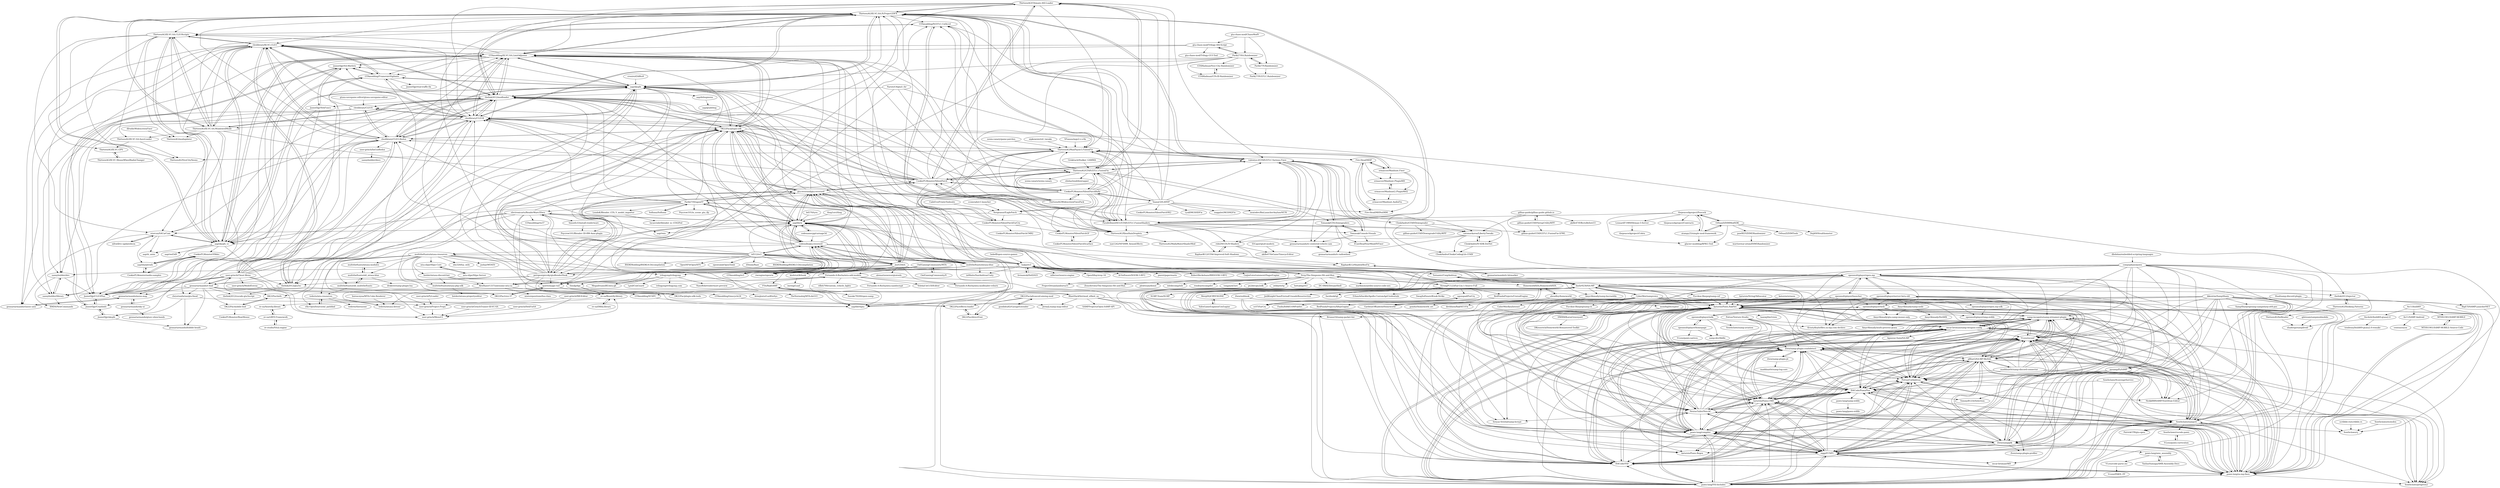 digraph G {
"ThirteenAG/Ultimate-ASI-Loader" -> "ThirteenAG/III.VC.SA.IV.Project2DFX" ["e"=1]
"ThirteenAG/Ultimate-ASI-Loader" -> "ThirteenAG/GTAIV.EFLC.FusionFix" ["e"=1]
"ThirteenAG/Ultimate-ASI-Loader" -> "GTAmodding/III.VC.SA.LimitAdjuster" ["e"=1]
"ThirteenAG/Ultimate-ASI-Loader" -> "thelink2012/modloader" ["e"=1]
"ThirteenAG/Ultimate-ASI-Loader" -> "CookiePLMonster/SilentPatch" ["e"=1]
"ThirteenAG/Ultimate-ASI-Loader" -> "cleolibrary/CLEO4" ["e"=1]
"ThirteenAG/Ultimate-ASI-Loader" -> "ThirteenAG/MaxPayne3.FusionFix" ["e"=1]
"ThirteenAG/Ultimate-ASI-Loader" -> "valentyn-l/GTAIV.EFLC.Various.Fixes" ["e"=1]
"ThirteenAG/Ultimate-ASI-Loader" -> "DK22Pac/plugin-sdk" ["e"=1]
"ThirteenAG/WidescreenFixesPack" -> "ThirteenAG/GTAIV.EFLC.FusionFix" ["e"=1]
"ThirteenAG/WidescreenFixesPack" -> "ThirteenAG/III.VC.SA.IV.Project2DFX" ["e"=1]
"ThirteenAG/WidescreenFixesPack" -> "thelink2012/modloader" ["e"=1]
"ThirteenAG/WidescreenFixesPack" -> "GTAmodding/III.VC.SA.LimitAdjuster" ["e"=1]
"ThirteenAG/WidescreenFixesPack" -> "CookiePLMonster/SilentPatchBully" ["e"=1]
"ThirteenAG/WidescreenFixesPack" -> "aap/skygfx" ["e"=1]
"ThirteenAG/WidescreenFixesPack" -> "CookiePLMonster/SilentPatch" ["e"=1]
"GTAmodding/re3" -> "codenulls/gta-reversed" ["e"=1]
"GTAmodding/re3" -> "td512/re3" ["e"=1]
"GTAmodding/re3" -> "aap/librw" ["e"=1]
"codenulls/gta-reversed" -> "gta-reversed/gta-reversed"
"codenulls/gta-reversed" -> "DK22Pac/plugin-sdk"
"codenulls/gta-reversed" -> "aap/librw"
"codenulls/gta-reversed" -> "dashr9230/SA-MP"
"codenulls/gta-reversed" -> "jte/GTASA"
"codenulls/gta-reversed" -> "petrgeorgievsky/gtaRenderHook"
"codenulls/gta-reversed" -> "multitheftauto/mtasa-blue"
"codenulls/gta-reversed" -> "cleolibrary/CLEO4"
"codenulls/gta-reversed" -> "td512/re3"
"codenulls/gta-reversed" -> "rwengine/openrw" ["e"=1]
"codenulls/gta-reversed" -> "thelink2012/modloader"
"codenulls/gta-reversed" -> "katursis/Pawn.RakNet"
"codenulls/gta-reversed" -> "multitheftauto/mtasa-resources"
"codenulls/gta-reversed" -> "cleolibrary/CLEO-Redux"
"codenulls/gta-reversed" -> "aap/skygfx"
"Parik27/DragonFF" -> "gta-reversed/gta-reversed"
"Parik27/DragonFF" -> "Psycrow101/Blender-3D-RW-Anm-plugin"
"Parik27/DragonFF" -> "Sollumz/Sollumz" ["e"=1]
"Parik27/DragonFF" -> "aap/librw"
"Parik27/DragonFF" -> "thelink2012/modloader"
"Parik27/DragonFF" -> "DK22Pac/plugin-sdk"
"Parik27/DragonFF" -> "electronicarts/RenderWare3Docs"
"Parik27/DragonFF" -> "aap/librwgta"
"Parik27/DragonFF" -> "CookiePLMonster/SilentPatch"
"Parik27/DragonFF" -> "petrgeorgievsky/gtaRenderHook"
"Parik27/DragonFF" -> "LendoK/Blender_GTA_V_model_importer"
"Parik27/DragonFF" -> "multitheftauto/mtasa-blue"
"Parik27/DragonFF" -> "Psycrow101/io_scene_gta_ifp"
"Parik27/DragonFF" -> "cleolibrary/CLEO4"
"Parik27/DragonFF" -> "ThirteenAG/III.VC.SA.IV.Project2DFX"
"Parik27/SA.Rainbomizer" -> "gta-chaos-mod/Trilogy-ASI-Script"
"Parik27/SA.Rainbomizer" -> "Parik27/V.Rainbomizer"
"Parik27/SA.Rainbomizer" -> "GTAMadman/Vice-City-Rainbomizer"
"Parik27/SA.Rainbomizer" -> "GTAMadman/GTA-III-Rainbomizer"
"Parik27/SA.Rainbomizer" -> "Parik27/IV.EFLC.Rainbomizer"
"Parik27/SA.Rainbomizer" -> "aap/librwgta"
"Parik27/SA.Rainbomizer" -> "quiret/magic-txd"
"Parik27/SA.Rainbomizer" -> "aap/skygfx"
"multitheftauto/mtasa-php-sdk" -> "botder/mtasa-propertyeditor"
"DK22Pac/plugin-sdk" -> "thelink2012/modloader"
"DK22Pac/plugin-sdk" -> "gta-reversed/gta-reversed"
"DK22Pac/plugin-sdk" -> "cleolibrary/CLEO4"
"DK22Pac/plugin-sdk" -> "codenulls/gta-reversed"
"DK22Pac/plugin-sdk" -> "katursis/Pawn.RakNet"
"DK22Pac/plugin-sdk" -> "GTAmodding/III.VC.SA.LimitAdjuster"
"DK22Pac/plugin-sdk" -> "cleolibrary/CLEO-Redux"
"DK22Pac/plugin-sdk" -> "dashr9230/SA-MP"
"DK22Pac/plugin-sdk" -> "aap/librw"
"DK22Pac/plugin-sdk" -> "petrgeorgievsky/gtaRenderHook"
"DK22Pac/plugin-sdk" -> "thelink2012/gta3sc"
"DK22Pac/plugin-sdk" -> "aap/skygfx"
"DK22Pac/plugin-sdk" -> "jte/GTASA"
"DK22Pac/plugin-sdk" -> "CookiePLMonster/SilentPatch"
"DK22Pac/plugin-sdk" -> "cleolibrary/III.VC.CLEO"
"samp-incognito/samp-streamer-plugin" -> "Y-Less/sscanf"
"samp-incognito/samp-streamer-plugin" -> "Zeex/samp-plugin-crashdetect"
"samp-incognito/samp-streamer-plugin" -> "pBlueG/SA-MP-MySQL"
"samp-incognito/samp-streamer-plugin" -> "katursis/Pawn.RakNet"
"samp-incognito/samp-streamer-plugin" -> "katursis/Pawn.CMD"
"samp-incognito/samp-streamer-plugin" -> "pawn-lang/compiler"
"samp-incognito/samp-streamer-plugin" -> "pawn-lang/YSI-Includes"
"samp-incognito/samp-streamer-plugin" -> "pawn-lang/sa-mp-fixes"
"samp-incognito/samp-streamer-plugin" -> "Pottus/ColAndreas"
"samp-incognito/samp-streamer-plugin" -> "IS4Code/YSF"
"samp-incognito/samp-streamer-plugin" -> "ziggi/FCNPC"
"samp-incognito/samp-streamer-plugin" -> "IS4Code/PawnPlus"
"samp-incognito/samp-streamer-plugin" -> "Southclaws/sampctl"
"samp-incognito/samp-streamer-plugin" -> "Zeex/sampgdk"
"samp-incognito/samp-streamer-plugin" -> "oscar-broman/samp-weapon-config"
"pawn-lang/YSI-Includes" -> "pawn-lang/compiler"
"pawn-lang/YSI-Includes" -> "samp-incognito/samp-streamer-plugin"
"pawn-lang/YSI-Includes" -> "Southclaws/sampctl"
"pawn-lang/YSI-Includes" -> "katursis/Pawn.RakNet"
"pawn-lang/YSI-Includes" -> "pawn-lang/sa-mp-fixes"
"pawn-lang/YSI-Includes" -> "Zeex/samp-plugin-crashdetect"
"pawn-lang/YSI-Includes" -> "Y-Less/sscanf"
"pawn-lang/YSI-Includes" -> "katursis/Pawn.CMD"
"pawn-lang/YSI-Includes" -> "oscar-broman/samp-weapon-config"
"pawn-lang/YSI-Includes" -> "ziggi/FCNPC"
"pawn-lang/YSI-Includes" -> "IS4Code/PawnPlus"
"pawn-lang/YSI-Includes" -> "Pottus/ColAndreas"
"pawn-lang/YSI-Includes" -> "NexiusTailer/Nex-AC"
"pawn-lang/YSI-Includes" -> "pBlueG/SA-MP-MySQL"
"pawn-lang/YSI-Includes" -> "IS4Code/YSF"
"ccomrade/c1-launcher" -> "Sergeanur/EaglePatch" ["e"=1]
"pawn-lang/samp-stdlib" -> "pawn-lang/pawn-stdlib"
"IS4Code/PawnPlus" -> "Y-Less/sscanf"
"IS4Code/PawnPlus" -> "Pottus/ColAndreas"
"IS4Code/PawnPlus" -> "katursis/Pawn.RakNet"
"IS4Code/PawnPlus" -> "katursis/Pawn.CMD"
"IS4Code/PawnPlus" -> "IS4Code/YSF"
"IS4Code/PawnPlus" -> "pawn-lang/sa-mp-fixes"
"IS4Code/PawnPlus" -> "Zeex/samp-plugin-crashdetect"
"IS4Code/PawnPlus" -> "pawn-lang/compiler"
"IS4Code/PawnPlus" -> "katursis/Pawn.Regex"
"IS4Code/PawnPlus" -> "pawn-lang/samp-stdlib"
"IS4Code/PawnPlus" -> "Nickk888SAMP/TextDraw-Editor"
"IS4Code/PawnPlus" -> "TommyB123/eSelection"
"pBlueG/SA-MP-MySQL" -> "samp-incognito/samp-streamer-plugin"
"pBlueG/SA-MP-MySQL" -> "Y-Less/sscanf"
"pBlueG/SA-MP-MySQL" -> "katursis/Pawn.CMD"
"pBlueG/SA-MP-MySQL" -> "Zeex/samp-plugin-crashdetect"
"pBlueG/SA-MP-MySQL" -> "katursis/Pawn.RakNet"
"pBlueG/SA-MP-MySQL" -> "pawn-lang/compiler"
"pBlueG/SA-MP-MySQL" -> "maddinat0r/samp-discord-connector"
"pBlueG/SA-MP-MySQL" -> "pawn-lang/YSI-Includes"
"pBlueG/SA-MP-MySQL" -> "IS4Code/PawnPlus"
"pBlueG/SA-MP-MySQL" -> "pawn-lang/sa-mp-fixes"
"pBlueG/SA-MP-MySQL" -> "ziggi/FCNPC"
"pBlueG/SA-MP-MySQL" -> "Southclaws/progress2"
"pBlueG/SA-MP-MySQL" -> "Pottus/ColAndreas"
"pBlueG/SA-MP-MySQL" -> "Zeex/sampgdk"
"pBlueG/SA-MP-MySQL" -> "NexiusTailer/Nex-AC"
"IS4Code/YSF" -> "katursis/Pawn.CMD"
"IS4Code/YSF" -> "katursis/Pawn.RakNet"
"IS4Code/YSF" -> "Pottus/ColAndreas"
"IS4Code/YSF" -> "Zeex/samp-plugin-crashdetect"
"IS4Code/YSF" -> "IS4Code/PawnPlus"
"IS4Code/YSF" -> "pawn-lang/sa-mp-fixes"
"IS4Code/YSF" -> "Y-Less/sscanf"
"ikkentim/SampSharp" -> "katursis/Pawn.RakNet"
"ikkentim/SampSharp" -> "pawn-lang/YSI-Includes"
"ikkentim/SampSharp" -> "ziggi/FCNPC"
"ikkentim/SampSharp" -> "pawn-lang/sa-mp-fixes"
"ikkentim/SampSharp" -> "katursis/Pawn.CMD"
"ikkentim/SampSharp" -> "Southclaws/sampctl"
"ikkentim/SampSharp" -> "pawn-lang/compiler"
"ikkentim/SampSharp" -> "Nickk888SAMP/TextDraw-Editor"
"ikkentim/SampSharp" -> "pysamp/PySAMP"
"ikkentim/SampSharp" -> "Pottus/ColAndreas"
"ikkentim/SampSharp" -> "Zeex/sampgdk"
"ikkentim/SampSharp" -> "SampSharp/openmp-sampsharp-x64-poc"
"ikkentim/SampSharp" -> "Y-Less/sscanf"
"ikkentim/SampSharp" -> "BigETI/SAMPLauncherNET"
"ikkentim/SampSharp" -> "NexiusTailer/Nex-AC"
"CookiePLMonster/SilentPatchBully" -> "ThirteenAG/MaxPayne3.FusionFix"
"CookiePLMonster/SilentPatchBully" -> "ThirteenAG/III.VC.SA.IV.Project2DFX"
"CookiePLMonster/SilentPatchBully" -> "CookiePLMonster/SilentPatchFarCry"
"CookiePLMonster/SilentPatchBully" -> "CookiePLMonster/SilentPatch"
"CookiePLMonster/SilentPatchBully" -> "CookiePLMonster/SilentPatchScarface"
"CookiePLMonster/SilentPatchBully" -> "GTAmodding/III.VC.SA.LimitAdjuster"
"CookiePLMonster/SilentPatchBully" -> "aap/skygfx_vc"
"CookiePLMonster/SilentPatchBully" -> "Parallellines0451/GTAIV.EFLC.FusionShaders"
"CookiePLMonster/SilentPatchBully" -> "ThirteenAG/Ultimate-ASI-Loader" ["e"=1]
"CookiePLMonster/SilentPatchBully" -> "Sergeanur/EaglePatch"
"CookiePLMonster/SilentPatchBully" -> "ThirteenAG/GTAIV.EFLC.FusionFix"
"CookiePLMonster/SilentPatchBully" -> "VaanaCZ/LANVP"
"CookiePLMonster/SilentPatchBully" -> "CookiePLMonster/SilentPatchGF"
"CookiePLMonster/SilentPatchBully" -> "ThirteenAG/WidescreenFixesPack" ["e"=1]
"CookiePLMonster/SilentPatchBully" -> "thelink2012/modloader"
"GTAmodding/III.VC.SA.LimitAdjuster" -> "thelink2012/modloader"
"GTAmodding/III.VC.SA.LimitAdjuster" -> "aap/skygfx"
"GTAmodding/III.VC.SA.LimitAdjuster" -> "ThirteenAG/III.VC.SA.IV.Project2DFX"
"GTAmodding/III.VC.SA.LimitAdjuster" -> "cleolibrary/III.VC.CLEO"
"GTAmodding/III.VC.SA.LimitAdjuster" -> "aap/skygfx_vc"
"GTAmodding/III.VC.SA.LimitAdjuster" -> "cleolibrary/CLEO4"
"GTAmodding/III.VC.SA.LimitAdjuster" -> "ThirteenAG/III.VC.SA.CLEOScripts"
"GTAmodding/III.VC.SA.LimitAdjuster" -> "ThirteenAG/III.VC.SA.WindowedMode"
"GTAmodding/III.VC.SA.LimitAdjuster" -> "ThirteenAG/XboxRainDroplets"
"GTAmodding/III.VC.SA.LimitAdjuster" -> "GTAmodding/FramerateVigilante"
"GTAmodding/III.VC.SA.LimitAdjuster" -> "gennariarmando/classic-axis"
"GTAmodding/III.VC.SA.LimitAdjuster" -> "DK22Pac/plugin-sdk"
"GTAmodding/III.VC.SA.LimitAdjuster" -> "JuniorDjjr/CLEOPlus"
"GTAmodding/III.VC.SA.LimitAdjuster" -> "GTAmodding/VCSPC"
"GTAmodding/III.VC.SA.LimitAdjuster" -> "JuniorDjjr/SA-MixSets"
"thelink2012/modloader" -> "GTAmodding/III.VC.SA.LimitAdjuster"
"thelink2012/modloader" -> "aap/skygfx"
"thelink2012/modloader" -> "cleolibrary/CLEO4"
"thelink2012/modloader" -> "ThirteenAG/III.VC.SA.IV.Project2DFX"
"thelink2012/modloader" -> "DK22Pac/plugin-sdk"
"thelink2012/modloader" -> "cleolibrary/III.VC.CLEO"
"thelink2012/modloader" -> "aap/skygfx_vc"
"thelink2012/modloader" -> "thelink2012/gta3sc"
"thelink2012/modloader" -> "ThirteenAG/III.VC.SA.WindowedMode"
"thelink2012/modloader" -> "JuniorDjjr/SA-MixSets"
"thelink2012/modloader" -> "JuniorDjjr/CLEOPlus"
"thelink2012/modloader" -> "cleolibrary/CLEO-Redux"
"thelink2012/modloader" -> "JuniorDjjr/VehFuncs"
"thelink2012/modloader" -> "erorcun/SACarCam"
"thelink2012/modloader" -> "cleolibrary/CLEO5"
"gta-chaos-mod/Trilogy-ASI-Script" -> "Parik27/SA.Rainbomizer"
"gta-chaos-mod/Trilogy-ASI-Script" -> "GTAmodding/FramerateVigilante"
"gta-chaos-mod/Trilogy-ASI-Script" -> "gta-chaos-mod/Trilogy-GUI-Tool"
"gta-chaos-mod/Trilogy-ASI-Script" -> "GTAmodding/III.VC.SA.LimitAdjuster"
"mta-slipe/Slipe-Core" -> "mta-slipe/Slipe-Server"
"ermaccer/Manhunt.PluginMH" -> "ermaccer/Manhunt2.PluginMH2"
"CyberMor/sampvoice" -> "katursis/Pawn.RakNet"
"CyberMor/sampvoice" -> "pawn-lang/sa-mp-fixes"
"CyberMor/sampvoice" -> "IS4Code/PawnPlus"
"CyberMor/sampvoice" -> "IS4Code/YSF"
"CyberMor/sampvoice" -> "dashr9230/SA-MP"
"CyberMor/sampvoice" -> "katursis/Pawn.CMD"
"CyberMor/sampvoice" -> "Zeex/samp-plugin-crashdetect"
"CyberMor/sampvoice" -> "Pottus/ColAndreas"
"CyberMor/sampvoice" -> "ziggi/FCNPC"
"CyberMor/sampvoice" -> "Y-Less/sscanf"
"CyberMor/sampvoice" -> "Nickk888SAMP/TextDraw-Editor"
"CyberMor/sampvoice" -> "NexiusTailer/Nex-AC"
"CyberMor/sampvoice" -> "Sreyas-Sreelal/samp-bcrypt"
"CyberMor/sampvoice" -> "CyberMor/keylistener"
"4x11/build69" -> "0xcds4r/build69-gtasa2.0"
"4x11/build69" -> "4x11/SAMP-Android"
"4x11/build69" -> "MTHS1901/SAMP-MOBILE"
"scribble-rs/scribble.rs" -> "Southclaws/cj" ["e"=1]
"CookiePLMonster/SilentPatchGF" -> "CookiePLMonster/SilentPatchScarface"
"aap/debugmenu" -> "aap/gtadebug"
"ThirteenAG/XboxRainDroplets" -> "ThirteenAG/MafiaWaterShaderMod"
"ThirteenAG/XboxRainDroplets" -> "xan1242/NFSMW_XenonEffects" ["e"=1]
"ThirteenAG/XboxRainDroplets" -> "GTAmodding/IV.EFLC.ColAccel"
"Brunoo16/samp-packet-list" -> "katursis/Pawn.RakNet"
"Brunoo16/samp-packet-list" -> "IS4Code/YSF"
"user-grinch/Cheat-Menu" -> "JuniorDjjr/CLEOPlus"
"user-grinch/Cheat-Menu" -> "gennariarmando/v-hud"
"user-grinch/Cheat-Menu" -> "thelink2012/modloader"
"user-grinch/Cheat-Menu" -> "cleolibrary/CLEO-Redux"
"user-grinch/Cheat-Menu" -> "user-grinch/Project-Props"
"user-grinch/Cheat-Menu" -> "GTAmodding/III.VC.SA.LimitAdjuster"
"user-grinch/Cheat-Menu" -> "aap/skygfx"
"user-grinch/Cheat-Menu" -> "DK22Pac/plugin-sdk"
"user-grinch/Cheat-Menu" -> "GTAmodding/FramerateVigilante"
"user-grinch/Cheat-Menu" -> "user-grinch/MenuUI"
"user-grinch/Cheat-Menu" -> "cleolibrary/CLEO4"
"user-grinch/Cheat-Menu" -> "user-grinch/ModelExtras"
"user-grinch/Cheat-Menu" -> "GTAmodding/VCSPC"
"user-grinch/Cheat-Menu" -> "JuniorDjjr/CrashInfo"
"user-grinch/Cheat-Menu" -> "chrystianfarias/gta-fmod"
"gtasa-savegame-editor/gtasa-savegame-editor" -> "cleolibrary/CLEO5"
"AmyrAhmady/DeAMX" -> "AmyrAhmady/multi-process-gtasa"
"BlastHackNet/mod_s0beit_sa" -> "P3ti/RakSAMP"
"BlastHackNet/mod_s0beit_sa" -> "SAMPProjects/Open-SAMP-API"
"BlastHackNet/mod_s0beit_sa" -> "IS4Code/YSF"
"BlastHackNet/mod_s0beit_sa" -> "Brunoo16/samp-packet-list"
"BlastHackNet/mod_s0beit_sa" -> "katursis/Pawn.RakNet"
"BlastHackNet/mod_s0beit_sa" -> "JernejL/samp-map-editor"
"Hual/samp-discord-plugin" -> "katursis/Pawn.RakNet"
"Hual/samp-discord-plugin" -> "BigETI/SAMPLauncherNET"
"openmultiplayer/homepage" -> "samp-dev/fiddle"
"openmultiplayer/homepage" -> "Y-Less/pawn-natives"
"openmultiplayer/homepage" -> "openmultiplayer/wiki"
"openmultiplayer/wiki" -> "openmultiplayer/web"
"openmultiplayer/wiki" -> "openmultiplayer/homepage"
"openmultiplayer/wiki" -> "KrustyKoyle/files.sa-mp.com-Archive"
"openmultiplayer/wiki" -> "samp-dev/fiddle"
"openmultiplayer/wiki" -> "Southclaws/samp-aviation" ["e"=1]
"GTAmodding/FramerateVigilante" -> "JuniorDjjr/SA-MixSets"
"GTAmodding/FramerateVigilante" -> "aap/skygfx_vc"
"GTAmodding/FramerateVigilante" -> "JuniorDjjr/real-traffic-fix"
"GTAmodding/FramerateVigilante" -> "cleolibrary/III.VC.CLEO"
"GTAmodding/FramerateVigilante" -> "DK22Pac/vice-37"
"GTAmodding/FramerateVigilante" -> "aap/skygfx"
"Southclaws/vscode-pawn" -> "Y-Less/pawn-curriculum"
"gennariarmando/classic-axis" -> "gennariarmando/menu-map"
"niltwill/vc-updatedscm" -> "erorcun/SACarCam"
"ermaccer/Manhunt2.PluginMH2" -> "ermaccer/Manhunt.PluginMH"
"ermaccer/Manhunt2.PluginMH2" -> "ermaccer/Manhunt.AudioFix"
"qdsteam/sampmodmobile" -> "shadergz/sampdroid"
"JuniorDjjr/VehFuncs" -> "JuniorDjjr/CLEOPlus"
"JuniorDjjr/VehFuncs" -> "JuniorDjjr/SA-MixSets"
"JuniorDjjr/VehFuncs" -> "JuniorDjjr/skygfx"
"thelink2012/injector" -> "ThirteenAG/Hooking.Patterns"
"ThirteenAG/III.VC.MouseWheelRadioChanger" -> "ThirteenAG/III.VC.GPS"
"ThirteenAG/III.VC.SA.SaveLoader" -> "ThirteenAG/III.VC.GPS"
"ThirteenAG/III.VC.SA.SaveLoader" -> "ThirteenAG/ViceCityNeons"
"Y-Less/pawn-curriculum" -> "Southclaws/vscode-pawn"
"YashasSamaga/AMX-Assembly-Docs" -> "pawn-lang/amx_assembly"
"CookiePLMonster/SilentPatchFarCry" -> "CookiePLMonster/SilentPatchGF"
"CookiePLMonster/SilentPatchFarCry" -> "erorcun/SACarCam"
"CookiePLMonster/SilentPatchFarCry" -> "CookiePLMonster/SilentPatchCMR2"
"CookiePLMonster/SilentPatchFarCry" -> "ThirteenAG/MaxPayne3.FusionFix"
"CookiePLMonster/SilentPatchFarCry" -> "GTAmodding/IV.EFLC.ColAccel"
"LendoK/Blender_GTA_V_model_importer" -> "lucasvinbr/blender_io_GTA5Ped"
"codenamecpp/carnage3d" -> "aap/librw" ["e"=1]
"codenamecpp/carnage3d" -> "codenulls/gta-reversed" ["e"=1]
"ThirteenAG/GTAIV.EFLC.FusionFix" -> "valentyn-l/GTAIV.EFLC.Various.Fixes"
"ThirteenAG/GTAIV.EFLC.FusionFix" -> "Parallellines0451/GTAIV.EFLC.FusionShaders"
"ThirteenAG/GTAIV.EFLC.FusionFix" -> "ThirteenAG/Ultimate-ASI-Loader" ["e"=1]
"ThirteenAG/GTAIV.EFLC.FusionFix" -> "ThirteenAG/III.VC.SA.IV.Project2DFX"
"ThirteenAG/GTAIV.EFLC.FusionFix" -> "ThirteenAG/MaxPayne3.FusionFix"
"ThirteenAG/GTAIV.EFLC.FusionFix" -> "CookiePLMonster/SilentPatch"
"ThirteenAG/GTAIV.EFLC.FusionFix" -> "ThirteenAG/WidescreenFixesPack" ["e"=1]
"ThirteenAG/GTAIV.EFLC.FusionFix" -> "Tomasak/Console-Visuals"
"ThirteenAG/GTAIV.EFLC.FusionFix" -> "Tomasak/GTA-Downgraders"
"ThirteenAG/GTAIV.EFLC.FusionFix" -> "GTAmodding/IV.EFLC.ColAccel"
"ThirteenAG/GTAIV.EFLC.FusionFix" -> "thelink2012/modloader"
"ThirteenAG/GTAIV.EFLC.FusionFix" -> "GTAmodding/III.VC.SA.LimitAdjuster"
"ThirteenAG/GTAIV.EFLC.FusionFix" -> "xenia-canary/xenia-canary" ["e"=1]
"ThirteenAG/GTAIV.EFLC.FusionFix" -> "CookiePLMonster/SilentPatchBully"
"ThirteenAG/GTAIV.EFLC.FusionFix" -> "elishacloud/dxwrapper" ["e"=1]
"ValtoGameEngines/CryEngine" -> "MergHQ/CRYENGINE"
"gta-chaos-mod/ChaosModV" -> "Parik27/V.Rainbomizer" ["e"=1]
"gta-chaos-mod/ChaosModV" -> "gta-chaos-mod/Trilogy-ASI-Script" ["e"=1]
"gta-chaos-mod/ChaosModV" -> "Parik27/SA.Rainbomizer" ["e"=1]
"RedPandaProjects/UnrealEngine" -> "FaultyRAM/Ut99PubSrc"
"RedPandaProjects/UnrealEngine" -> "RedPandaProjects/XRayEngine" ["e"=1]
"jte/GTASA" -> "DK22Pac/plugin-sdk"
"jte/GTASA" -> "codenulls/gta-reversed"
"jte/GTASA" -> "P3ti/RakSAMP"
"jte/GTASA" -> "alemariusnexus/gtatools"
"jte/GTASA" -> "cleolibrary/CLEO4"
"jte/GTASA" -> "aap/librwgta"
"jte/GTASA" -> "gta-reversed/gta-reversed"
"jte/GTASA" -> "Brunoo16/samp-packet-list"
"jte/GTASA" -> "aap/librw"
"jte/GTASA" -> "GTAmodding/III.VC.SA.LimitAdjuster"
"jte/GTASA" -> "dashr9230/SA-MP"
"jte/GTASA" -> "sannybuilder/dev"
"jte/GTASA" -> "quiret/magic-txd"
"jte/GTASA" -> "kin4stat/kthook"
"user-grinch/Project-Props" -> "user-grinch/MenuUI"
"dashr9230/SA-MP" -> "katursis/Pawn.RakNet"
"dashr9230/SA-MP" -> "NexiusTailer/Nex-AC"
"dashr9230/SA-MP" -> "CyberMor/sampvoice"
"dashr9230/SA-MP" -> "pawn-lang/sa-mp-fixes"
"dashr9230/SA-MP" -> "Zeex/sampgdk"
"dashr9230/SA-MP" -> "katursis/Pawn.Regex"
"dashr9230/SA-MP" -> "SLMP-Team/SLMP"
"dashr9230/SA-MP" -> "IS4Code/YSF"
"dashr9230/SA-MP" -> "pawn-lang/compiler"
"dashr9230/SA-MP" -> "IS4Code/PawnPlus"
"dashr9230/SA-MP" -> "KrustyKoyle/files.sa-mp.com-Archive"
"dashr9230/SA-MP" -> "Pycckue-Bnepeg/samp-cef"
"dashr9230/SA-MP" -> "Pottus/ColAndreas"
"dashr9230/SA-MP" -> "pawn-lang/YSI-Includes"
"dashr9230/SA-MP" -> "Zeex/samp-plugin-crashdetect"
"Pottus/Texture-Studio" -> "Pottus/ColAndreas"
"Pottus/Texture-Studio" -> "Zeex/samp-plugin-crashdetect"
"Pottus/Texture-Studio" -> "oscar-broman/samp-weapon-config"
"Pottus/Texture-Studio" -> "katursis/Pawn.CMD"
"Pottus/Texture-Studio" -> "IS4Code/YSF"
"CookiePLMonster/SilentPatch" -> "ThirteenAG/III.VC.SA.IV.Project2DFX"
"CookiePLMonster/SilentPatch" -> "thelink2012/modloader"
"CookiePLMonster/SilentPatch" -> "gta-reversed/gta-reversed"
"CookiePLMonster/SilentPatch" -> "ThirteenAG/GTAIV.EFLC.FusionFix"
"CookiePLMonster/SilentPatch" -> "Parallellines0451/GTAIV.EFLC.FusionShaders"
"CookiePLMonster/SilentPatch" -> "DK22Pac/plugin-sdk"
"CookiePLMonster/SilentPatch" -> "cleolibrary/CLEO5"
"CookiePLMonster/SilentPatch" -> "valentyn-l/GTAIV.EFLC.Various.Fixes"
"CookiePLMonster/SilentPatch" -> "cleolibrary/CLEO4"
"CookiePLMonster/SilentPatch" -> "ThirteenAG/Ultimate-ASI-Loader" ["e"=1]
"CookiePLMonster/SilentPatch" -> "aap/skygfx"
"CookiePLMonster/SilentPatch" -> "Tornamic/CoopAndreas"
"CookiePLMonster/SilentPatch" -> "ThirteenAG/MaxPayne3.FusionFix"
"CookiePLMonster/SilentPatch" -> "cleolibrary/CLEO-Redux"
"CookiePLMonster/SilentPatch" -> "CookiePLMonster/SilentPatchBully"
"Pycckue-Bnepeg/samp-cef" -> "Pycckue-Bnepeg/samp-rs"
"Pycckue-Bnepeg/samp-cef" -> "katursis/Pawn.RakNet"
"Pycckue-Bnepeg/samp-cef" -> "pawn-lang/sa-mp-fixes"
"mta-slipe/Slipe-Server" -> "mta-slipe/Slipe-Core"
"Parik27/V.Rainbomizer" -> "Parik27/IV.EFLC.Rainbomizer"
"Parik27/V.Rainbomizer" -> "Parik27/SA.Rainbomizer"
"AmyrAhmady/samp-node" -> "AmyrAhmady/DeAMX"
"AmyrAhmady/samp-node" -> "AmyrAhmady/gta-samp-mouse-only"
"ermaccer/Manhunt.Fixer" -> "Fire-Head/MHP"
"ermaccer/Manhunt.Fixer" -> "ermaccer/Manhunt.PluginMH"
"ermaccer/Manhunt.Fixer" -> "ermaccer/Manhunt2.PluginMH2"
"ermaccer/Manhunt.Fixer" -> "Fire-Head/MHNoDRM"
"ermaccer/Manhunt.Fixer" -> "ThirteenAG/MaxPayne3.FusionFix"
"pawREP/ZHM5Randomizer" -> "warriorstar-orion/ZHM5Randomizer"
"aap/librw" -> "gta-reversed/gta-reversed"
"aap/librw" -> "electronicarts/RenderWare3Docs"
"aap/librw" -> "codenulls/gta-reversed"
"aap/librw" -> "aap/librwgta"
"aap/librw" -> "DK22Pac/plugin-sdk"
"aap/librw" -> "rwengine/openrw" ["e"=1]
"aap/librw" -> "petrgeorgievsky/gtaRenderHook"
"aap/librw" -> "aap/skygfx"
"aap/librw" -> "aap/rwio"
"aap/librw" -> "Parik27/DragonFF"
"aap/librw" -> "GTAmodding/III.VC.SA.LimitAdjuster"
"aap/librw" -> "codenamecpp/carnage3d" ["e"=1]
"aap/librw" -> "thelink2012/modloader"
"aap/librw" -> "jte/GTASA"
"aap/librw" -> "quiret/magic-txd"
"HomeworldSDL/HomeworldSDL" -> "GardensOfKadesh/Homeworld"
"HomeworldSDL/HomeworldSDL" -> "aheadley/homeworld"
"ov-sa/DBify.library" -> "ov-sa/Beautify.library"
"P3ti/RakSAMP" -> "Sasuke78200/open-samp"
"P3ti/RakSAMP" -> "JernejL/samp-map-editor"
"P3ti/RakSAMP" -> "BlastHackNet/mod_s0beit_sa"
"alemariusnexus/gtatools" -> "DK22Pac/directFont"
"CookiePLMonster/SilentPatchScarface" -> "CookiePLMonster/SilentPatchGF"
"0xcds4r/build69-gtasa2.0" -> "tendensy/build69-gtasa2.0-remake"
"0xcds4r/build69-gtasa2.0" -> "shadergz/sampdroid"
"sannybuilder/dev" -> "sannybuilder/library"
"sannybuilder/dev" -> "JuniorDjjr/CLEOPlus"
"sannybuilder/dev" -> "XMDS/NewCommands"
"MTHS1901/SAMP-MOBILE" -> "MTHS1901/SAMP-MOBILE-Source-Code"
"JuniorDjjr/SA-MixSets" -> "JuniorDjjr/CrashInfo"
"JuniorDjjr/SA-MixSets" -> "JuniorDjjr/CLEOPlus"
"JuniorDjjr/SA-MixSets" -> "GTAmodding/FramerateVigilante"
"JuniorDjjr/SA-MixSets" -> "JuniorDjjr/VehFuncs"
"HWRM/KarosGraveyard" -> "DKesserich/Homeworld-Remastered-Toolkit"
"GTAMadman/GTA-III-Rainbomizer" -> "GTAMadman/Vice-City-Rainbomizer"
"erorcun/SACarCam" -> "aap/skygfx_vc"
"erorcun/SACarCam" -> "niltwill/vc-updatedscm"
"erorcun/SACarCam" -> "aap/sharptrails"
"erorcun/SACarCam" -> "gennariarmando/classic-axis"
"erorcun/SACarCam" -> "aap/iii_anim"
"GTAmodding/VCSPC" -> "aap/librwgta"
"MTHS1901/SAMP-MOBILE-Source-Code" -> "MTHS1901/SAMP-MOBILE"
"GTAMadman/Vice-City-Rainbomizer" -> "GTAMadman/GTA-III-Rainbomizer"
"xenia-canary/game-patches" -> "ThirteenAG/MaxPayne3.FusionFix" ["e"=1]
"halpz/re3" -> "gta-reversed/gta-reversed"
"halpz/re3" -> "rwengine/openrw" ["e"=1]
"halpz/re3" -> "aap/librw"
"halpz/re3" -> "in0finite/SanAndreasUnity" ["e"=1]
"halpz/re3" -> "td512/re3"
"halpz/re3" -> "Svxy/The-Simpsons-Hit-and-Run"
"halpz/re3" -> "livinamuk/Hell2025" ["e"=1]
"halpz/re3" -> "GTAmodding/re3" ["e"=1]
"halpz/re3" -> "nillerusr/source-engine" ["e"=1]
"halpz/re3" -> "OpenXRay/xray-16" ["e"=1]
"halpz/re3" -> "id-Software/DOOM-3-BFG" ["e"=1]
"halpz/re3" -> "DK22Pac/plugin-sdk"
"halpz/re3" -> "pmret/papermario" ["e"=1]
"halpz/re3" -> "RobertBeckebans/RBDOOM-3-BFG" ["e"=1]
"halpz/re3" -> "GaijinEntertainment/DagorEngine" ["e"=1]
"ThirteenAG/III.VC.SA.IV.Project2DFX" -> "GTAmodding/III.VC.SA.LimitAdjuster"
"ThirteenAG/III.VC.SA.IV.Project2DFX" -> "thelink2012/modloader"
"ThirteenAG/III.VC.SA.IV.Project2DFX" -> "ThirteenAG/MaxPayne3.FusionFix"
"ThirteenAG/III.VC.SA.IV.Project2DFX" -> "aap/skygfx"
"ThirteenAG/III.VC.SA.IV.Project2DFX" -> "aap/skygfx_vc"
"ThirteenAG/III.VC.SA.IV.Project2DFX" -> "ThirteenAG/III.VC.SA.WindowedMode"
"ThirteenAG/III.VC.SA.IV.Project2DFX" -> "ThirteenAG/XboxRainDroplets"
"ThirteenAG/III.VC.SA.IV.Project2DFX" -> "valentyn-l/GTAIV.EFLC.Various.Fixes"
"ThirteenAG/III.VC.SA.IV.Project2DFX" -> "cleolibrary/III.VC.CLEO"
"ThirteenAG/III.VC.SA.IV.Project2DFX" -> "ThirteenAG/Ultimate-ASI-Loader" ["e"=1]
"ThirteenAG/III.VC.SA.IV.Project2DFX" -> "GTAmodding/IV.EFLC.ColAccel"
"ThirteenAG/III.VC.SA.IV.Project2DFX" -> "cleolibrary/CLEO4"
"ThirteenAG/III.VC.SA.IV.Project2DFX" -> "ThirteenAG/III.VC.SA.CLEOScripts"
"ThirteenAG/III.VC.SA.IV.Project2DFX" -> "ThirteenAG/GTAIV.EFLC.FusionFix"
"ThirteenAG/III.VC.SA.IV.Project2DFX" -> "Parallellines0451/GTAIV.EFLC.FusionShaders"
"gennariarmando/v-hud" -> "JuniorDjjr/CLEOPlus"
"gennariarmando/v-hud" -> "chrystianfarias/gta-fmod"
"gennariarmando/v-hud" -> "user-grinch/Cheat-Menu"
"gennariarmando/v-hud" -> "DK22Pac/mobile-hud"
"gennariarmando/v-hud" -> "gennariarmando/bobble-heads"
"gennariarmando/v-hud" -> "DK22Pac/imfx"
"gennariarmando/v-hud" -> "GTAmodding/VCSPC"
"gennariarmando/v-hud" -> "user-grinch/MenuUI"
"gennariarmando/v-hud" -> "thelink2012/vscode-gta3script"
"gennariarmando/v-hud" -> "cleolibrary/CLEO-Redux"
"gennariarmando/v-hud" -> "gennariarmando/menu-map"
"Sollumz/Sollumz" -> "Parik27/DragonFF" ["e"=1]
"rwengine/openrw" -> "aap/librw" ["e"=1]
"rwengine/openrw" -> "codenulls/gta-reversed" ["e"=1]
"rwengine/openrw" -> "gta-reversed/gta-reversed" ["e"=1]
"h4570/tyra" -> "aap/librw" ["e"=1]
"OwlGamingCommunity/MTA" -> "Fernando-A-Rocha/mta-add-models"
"OwlGamingCommunity/MTA" -> "OwlGamingCommunity/V"
"OwlGamingCommunity/MTA" -> "thisdp/dgs"
"OwlGamingCommunity/MTA" -> "AlexRazor1337/awesome-mta-sa"
"cleolibrary/CLEO-Redux" -> "cleolibrary/III.VC.CLEO"
"cleolibrary/CLEO-Redux" -> "JuniorDjjr/CLEOPlus"
"cleolibrary/CLEO-Redux" -> "sannybuilder/library"
"cleolibrary/CLEO-Redux" -> "cleolibrary/CLEO4"
"cleolibrary/CLEO-Redux" -> "aap/skygfx"
"cleolibrary/CLEO-Redux" -> "aap/skygfx_vc"
"cleolibrary/CLEO-Redux" -> "cleolibrary/CLEO5"
"cleolibrary/CLEO-Redux" -> "ThirteenAG/III.VC.SA.IV.Project2DFX"
"cleolibrary/CLEO-Redux" -> "DK22Pac/plugin-sdk"
"cleolibrary/CLEO-Redux" -> "thelink2012/modloader"
"cleolibrary/CLEO-Redux" -> "GTAmodding/III.VC.SA.LimitAdjuster"
"cleolibrary/CLEO-Redux" -> "user-grinch/ImGuiRedux"
"cleolibrary/CLEO-Redux" -> "ThirteenAG/III.VC.SA.CLEOScripts"
"cleolibrary/CLEO-Redux" -> "ThirteenAG/MaxPayne3.FusionFix"
"cleolibrary/CLEO-Redux" -> "user-grinch/Cheat-Menu"
"nipkownix/re4_tweaks" -> "ThirteenAG/MaxPayne3.FusionFix" ["e"=1]
"OrfeasZ/ZHMModSDK" -> "atampy25/simple-mod-framework"
"OrfeasZ/ZHMModSDK" -> "glacier-modding/RPKG-Tool"
"OrfeasZ/ZHMModSDK" -> "thepeacockproject/Peacock"
"OrfeasZ/ZHMModSDK" -> "pawREP/ZHM5Randomizer"
"OrfeasZ/ZHMModSDK" -> "OrfeasZ/ZHMTools"
"OrfeasZ/ZHMModSDK" -> "Deji69/Stealthometer"
"NarutoUA/gta5_fsr" -> "ThirteenAG/GTAIV.EFLC.FusionFix" ["e"=1]
"NarutoUA/gta5_fsr" -> "petrgeorgievsky/gtaRenderHook" ["e"=1]
"NarutoUA/gta5_fsr" -> "thelink2012/modloader" ["e"=1]
"NarutoUA/gta5_fsr" -> "Parallellines0451/GTAIV.EFLC.FusionShaders" ["e"=1]
"multitheftauto/mtasa-blue" -> "multitheftauto/mtasa-resources"
"multitheftauto/mtasa-blue" -> "DK22Pac/plugin-sdk"
"multitheftauto/mtasa-blue" -> "gta-reversed/gta-reversed"
"multitheftauto/mtasa-blue" -> "codenulls/gta-reversed"
"multitheftauto/mtasa-blue" -> "thisdp/dgs"
"multitheftauto/mtasa-blue" -> "openmultiplayer/open.mp"
"multitheftauto/mtasa-blue" -> "trilogymp/trilogymp"
"multitheftauto/mtasa-blue" -> "Parik27/DragonFF"
"multitheftauto/mtasa-blue" -> "aap/librw"
"multitheftauto/mtasa-blue" -> "dashr9230/SA-MP"
"multitheftauto/mtasa-blue" -> "rwengine/openrw" ["e"=1]
"multitheftauto/mtasa-blue" -> "petrgeorgievsky/gtaRenderHook"
"multitheftauto/mtasa-blue" -> "in0finite/SanAndreasUnity" ["e"=1]
"multitheftauto/mtasa-blue" -> "pawn-lang/compiler"
"multitheftauto/mtasa-blue" -> "GTAmodding/III.VC.SA.LimitAdjuster"
"crosire/d3d8to9" -> "aap/skygfx" ["e"=1]
"pawn-lang/sa-mp-fixes" -> "katursis/Pawn.CMD"
"pawn-lang/sa-mp-fixes" -> "oscar-broman/samp-weapon-config"
"pawn-lang/sa-mp-fixes" -> "ziggi/FCNPC"
"pawn-lang/sa-mp-fixes" -> "Y-Less/sscanf"
"pawn-lang/sa-mp-fixes" -> "Pottus/ColAndreas"
"pawn-lang/sa-mp-fixes" -> "pawn-lang/compiler"
"pawn-lang/sa-mp-fixes" -> "katursis/Pawn.RakNet"
"pawn-lang/sa-mp-fixes" -> "samp-incognito/samp-streamer-plugin"
"pawn-lang/sa-mp-fixes" -> "IS4Code/YSF"
"pawn-lang/sa-mp-fixes" -> "Zeex/samp-plugin-crashdetect"
"pawn-lang/sa-mp-fixes" -> "IS4Code/PawnPlus"
"pawn-lang/sa-mp-fixes" -> "NexiusTailer/Nex-AC"
"pawn-lang/sa-mp-fixes" -> "Southclaws/sampctl"
"pawn-lang/sa-mp-fixes" -> "pawn-lang/YSI-Includes"
"pawn-lang/sa-mp-fixes" -> "Southclaws/progress2"
"openmultiplayer/open.mp" -> "openmultiplayer/launcher"
"openmultiplayer/open.mp" -> "openmultiplayer/server-beta-old"
"openmultiplayer/open.mp" -> "katursis/Pawn.RakNet"
"openmultiplayer/open.mp" -> "pawn-lang/YSI-Includes"
"openmultiplayer/open.mp" -> "Southclaws/sampctl"
"openmultiplayer/open.mp" -> "openmultiplayer/web"
"openmultiplayer/open.mp" -> "samp-incognito/samp-streamer-plugin"
"openmultiplayer/open.mp" -> "Y-Less/sscanf"
"openmultiplayer/open.mp" -> "NexiusTailer/Nex-AC"
"openmultiplayer/open.mp" -> "katursis/Pawn.CMD"
"openmultiplayer/open.mp" -> "pBlueG/SA-MP-MySQL"
"openmultiplayer/open.mp" -> "pawn-lang/compiler"
"openmultiplayer/open.mp" -> "ziggi/FCNPC"
"openmultiplayer/open.mp" -> "dashr9230/SA-MP"
"openmultiplayer/open.mp" -> "oscar-broman/samp-weapon-config"
"Zeex/sampgdk" -> "katursis/Pawn.RakNet"
"Zeex/sampgdk" -> "pawn-lang/compiler"
"Zeex/sampgdk" -> "katursis/Pawn.Regex"
"Zeex/sampgdk" -> "Zeex/samp-plugin-crashdetect"
"Zeex/sampgdk" -> "samp-incognito/samp-streamer-plugin"
"Zeex/sampgdk" -> "Y-Less/sscanf"
"Zeex/sampgdk" -> "katursis/Pawn.CMD"
"Zeex/sampgdk" -> "IS4Code/YSF"
"Zeex/sampgdk" -> "pBlueG/SA-MP-MySQL"
"Zeex/sampgdk" -> "IS4Code/PawnPlus"
"Zeex/sampgdk" -> "ziggi/FCNPC"
"Zeex/sampgdk" -> "Pottus/ColAndreas"
"Zeex/sampgdk" -> "pawn-lang/sa-mp-fixes"
"Zeex/sampgdk" -> "pawn-lang/amx_assembly"
"Zeex/sampgdk" -> "Zeex/samp-plugin-profiler"
"OwlGamingCommunity/V" -> "OwlGamingCommunity/MTA"
"multitheftauto/mtasa-resources" -> "thisdp/dgs"
"multitheftauto/mtasa-resources" -> "multitheftauto/mtasa-blue"
"multitheftauto/mtasa-resources" -> "botder/mtasa-discord-bot"
"multitheftauto/mtasa-resources" -> "multitheftauto/mtasa-php-sdk"
"multitheftauto/mtasa-resources" -> "tederis/mta-resources"
"multitheftauto/mtasa-resources" -> "multitheftauto/mtasa-modules"
"multitheftauto/mtasa-resources" -> "mta-slipe/Slipe-Core"
"multitheftauto/mtasa-resources" -> "multitheftauto/old_mtasa-blue"
"multitheftauto/mtasa-resources" -> "trilogymp/trilogymp"
"multitheftauto/mtasa-resources" -> "sbx320/lua_utils"
"multitheftauto/mtasa-resources" -> "multitheftauto/old_multitheftauto"
"multitheftauto/mtasa-resources" -> "AlexRazor1337/awesome-mta-sa"
"multitheftauto/mtasa-resources" -> "Fernando-A-Rocha/mta-add-models"
"multitheftauto/mtasa-resources" -> "jushar/MTATD"
"multitheftauto/mtasa-resources" -> "eXo-OpenSource/ml_pathfind"
"VaanaCZ/LANVP" -> "ThirteenAG/MaxPayne3.FusionFix"
"VaanaCZ/LANVP" -> "Parallellines0451/GTAIV.EFLC.FusionShaders"
"VaanaCZ/LANVP" -> "valentyn-l/GTAIV.EFLC.Various.Fixes"
"VaanaCZ/LANVP" -> "CookiePLMonster/SilentPatchBully"
"VaanaCZ/LANVP" -> "ThirteenAG/GTAIV.EFLC.FusionFix"
"VaanaCZ/LANVP" -> "ThirteenAG/III.VC.SA.IV.Project2DFX"
"VaanaCZ/LANVP" -> "CookiePLMonster/SilentPatchYK2" ["e"=1]
"VaanaCZ/LANVP" -> "Fire-Head/MHNoDRM"
"VaanaCZ/LANVP" -> "Lyall/MGSHDFix" ["e"=1]
"VaanaCZ/LANVP" -> "nuggslet/MGSM2Fix" ["e"=1]
"VaanaCZ/LANVP" -> "ThirteenAG/Ultimate-ASI-Loader" ["e"=1]
"VaanaCZ/LANVP" -> "Sergeanur/EaglePatch"
"VaanaCZ/LANVP" -> "neatodev/BmLauncherAsylumNET6" ["e"=1]
"td512/re3" -> "codenulls/gta-reversed"
"td512/re3" -> "GTAmodding/re3" ["e"=1]
"td512/re3" -> "aap/librw"
"td512/re3" -> "gta-reversed/gta-reversed"
"td512/re3" -> "rwengine/openrw" ["e"=1]
"td512/re3" -> "cleolibrary/CLEO-Redux"
"td512/re3" -> "halpz/re3"
"td512/re3" -> "DK22Pac/plugin-sdk"
"td512/re3" -> "OpenNFS/OpenNFS" ["e"=1]
"td512/re3" -> "ThirteenAG/III.VC.SA.IV.Project2DFX"
"td512/re3" -> "opentomb/OpenTomb" ["e"=1]
"td512/re3" -> "jte/GTASA"
"td512/re3" -> "ZDoom/Raze" ["e"=1]
"td512/re3" -> "RSDKModding/RSDKv3-Decompilation" ["e"=1]
"td512/re3" -> "RSDKModding/RSDKv4-Decompilation" ["e"=1]
"user-grinch/PyLoader" -> "user-grinch/Project-Props"
"gta-reversed/gta-reversed" -> "DK22Pac/plugin-sdk"
"gta-reversed/gta-reversed" -> "codenulls/gta-reversed"
"gta-reversed/gta-reversed" -> "aap/librw"
"gta-reversed/gta-reversed" -> "CookiePLMonster/SilentPatch"
"gta-reversed/gta-reversed" -> "petrgeorgievsky/gtaRenderHook"
"gta-reversed/gta-reversed" -> "openmultiplayer/open.mp"
"gta-reversed/gta-reversed" -> "Tornamic/CoopAndreas"
"gta-reversed/gta-reversed" -> "multitheftauto/mtasa-blue"
"gta-reversed/gta-reversed" -> "thelink2012/modloader"
"gta-reversed/gta-reversed" -> "dashr9230/SA-MP"
"gta-reversed/gta-reversed" -> "cleolibrary/CLEO4"
"gta-reversed/gta-reversed" -> "Parik27/DragonFF"
"gta-reversed/gta-reversed" -> "jte/GTASA"
"gta-reversed/gta-reversed" -> "GTAmodding/III.VC.SA.LimitAdjuster"
"cleolibrary/III.VC.CLEO" -> "ThirteenAG/III.VC.SA.CLEOScripts"
"cleolibrary/III.VC.CLEO" -> "aap/skygfx_vc"
"cleolibrary/III.VC.CLEO" -> "GTAmodding/III.VC.SA.LimitAdjuster"
"cleolibrary/III.VC.CLEO" -> "sannybuilder/library"
"cleolibrary/III.VC.CLEO" -> "thelink2012/gta3sc"
"cleolibrary/III.VC.CLEO" -> "cleolibrary/CLEO-Redux"
"cleolibrary/III.VC.CLEO" -> "JuniorDjjr/CLEOPlus"
"cleolibrary/III.VC.CLEO" -> "erorcun/SACarCam"
"cleolibrary/III.VC.CLEO" -> "cleolibrary/CLEO4"
"cleolibrary/III.VC.CLEO" -> "thelink2012/modloader"
"cleolibrary/III.VC.CLEO" -> "GTAmodding/FramerateVigilante"
"cleolibrary/III.VC.CLEO" -> "sannybuilder/dev"
"cleolibrary/III.VC.CLEO" -> "gennariarmando/classic-axis"
"multitheftauto/old_multitheftauto" -> "multitheftauto/old_mtasa-blue"
"multitheftauto/old_multitheftauto" -> "tederis/mta-resources"
"oscar-broman/samp-weapon-config" -> "pawn-lang/sa-mp-fixes"
"oscar-broman/samp-weapon-config" -> "oscar-broman/SKY"
"oscar-broman/samp-weapon-config" -> "Pottus/ColAndreas"
"oscar-broman/samp-weapon-config" -> "katursis/Pawn.CMD"
"oscar-broman/samp-weapon-config" -> "pawn-lang/YSI-Includes"
"oscar-broman/samp-weapon-config" -> "katursis/Pawn.RakNet"
"oscar-broman/samp-weapon-config" -> "ziggi/FCNPC"
"oscar-broman/samp-weapon-config" -> "IS4Code/PawnPlus"
"oscar-broman/samp-weapon-config" -> "Y-Less/sscanf"
"oscar-broman/samp-weapon-config" -> "IS4Code/YSF"
"oscar-broman/samp-weapon-config" -> "Southclaws/sampctl"
"oscar-broman/samp-weapon-config" -> "Southclaws/progress2"
"oscar-broman/samp-weapon-config" -> "Agneese-Saini/SA-MP"
"oscar-broman/samp-weapon-config" -> "samp-incognito/samp-streamer-plugin"
"oscar-broman/samp-weapon-config" -> "pawn-lang/compiler"
"pawn-lang/compiler" -> "pawn-lang/YSI-Includes"
"pawn-lang/compiler" -> "samp-incognito/samp-streamer-plugin"
"pawn-lang/compiler" -> "katursis/Pawn.RakNet"
"pawn-lang/compiler" -> "Southclaws/sampctl"
"pawn-lang/compiler" -> "pawn-lang/sa-mp-fixes"
"pawn-lang/compiler" -> "Y-Less/sscanf"
"pawn-lang/compiler" -> "katursis/Pawn.CMD"
"pawn-lang/compiler" -> "IS4Code/YSF"
"pawn-lang/compiler" -> "Zeex/samp-plugin-crashdetect"
"pawn-lang/compiler" -> "IS4Code/PawnPlus"
"pawn-lang/compiler" -> "pBlueG/SA-MP-MySQL"
"pawn-lang/compiler" -> "Zeex/sampgdk"
"pawn-lang/compiler" -> "ziggi/FCNPC"
"pawn-lang/compiler" -> "oscar-broman/samp-weapon-config"
"pawn-lang/compiler" -> "Pottus/ColAndreas"
"pawn-lang/amx_assembly" -> "Y-Less/code-parse.inc"
"pawn-lang/amx_assembly" -> "YashasSamaga/AMX-Assembly-Docs"
"Zeex/samp-plugin-jit" -> "Zeex/samp-plugin-crashdetect"
"Zeex/samp-plugin-jit" -> "maddinat0r/samp-log-core"
"Pottus/ColAndreas" -> "ziggi/FCNPC"
"Pottus/ColAndreas" -> "IS4Code/PawnPlus"
"Pottus/ColAndreas" -> "IS4Code/YSF"
"Pottus/ColAndreas" -> "pawn-lang/sa-mp-fixes"
"Pottus/ColAndreas" -> "katursis/Pawn.RakNet"
"Pottus/ColAndreas" -> "Y-Less/sscanf"
"NexiusTailer/Nex-AC" -> "katursis/Pawn.RakNet"
"NexiusTailer/Nex-AC" -> "pawn-lang/sa-mp-fixes"
"NexiusTailer/Nex-AC" -> "katursis/Pawn.CMD"
"NexiusTailer/Nex-AC" -> "pawn-lang/YSI-Includes"
"NexiusTailer/Nex-AC" -> "Y-Less/sscanf"
"NexiusTailer/Nex-AC" -> "ziggi/FCNPC"
"NexiusTailer/Nex-AC" -> "Zeex/samp-plugin-crashdetect"
"NexiusTailer/Nex-AC" -> "samp-incognito/samp-streamer-plugin"
"NexiusTailer/Nex-AC" -> "pawn-lang/compiler"
"NexiusTailer/Nex-AC" -> "oscar-broman/samp-weapon-config"
"NexiusTailer/Nex-AC" -> "IS4Code/PawnPlus"
"NexiusTailer/Nex-AC" -> "pBlueG/SA-MP-MySQL"
"NexiusTailer/Nex-AC" -> "dashr9230/SA-MP"
"NexiusTailer/Nex-AC" -> "Sreyas-Sreelal/samp-bcrypt"
"NexiusTailer/Nex-AC" -> "Southclaws/sampctl"
"Zeex/samp-plugin-crashdetect" -> "Y-Less/sscanf"
"Zeex/samp-plugin-crashdetect" -> "samp-incognito/samp-streamer-plugin"
"Zeex/samp-plugin-crashdetect" -> "katursis/Pawn.CMD"
"Zeex/samp-plugin-crashdetect" -> "Zeex/samp-plugin-jit"
"Zeex/samp-plugin-crashdetect" -> "Zeex/samp-plugin-profiler"
"Zeex/samp-plugin-crashdetect" -> "katursis/Pawn.RakNet"
"Zeex/samp-plugin-crashdetect" -> "pBlueG/SA-MP-MySQL"
"Zeex/samp-plugin-crashdetect" -> "Southclaws/progress2"
"Zeex/samp-plugin-crashdetect" -> "Pottus/ColAndreas"
"Zeex/samp-plugin-crashdetect" -> "ziggi/FCNPC"
"Zeex/samp-plugin-crashdetect" -> "IS4Code/YSF"
"ThirteenAG/MaxPayne3.FusionFix" -> "ThirteenAG/III.VC.SA.IV.Project2DFX"
"ThirteenAG/MaxPayne3.FusionFix" -> "ThirteenAG/XboxRainDroplets"
"ThirteenAG/MaxPayne3.FusionFix" -> "Parallellines0451/GTAIV.EFLC.FusionShaders"
"ThirteenAG/MaxPayne3.FusionFix" -> "GTAmodding/IV.EFLC.ColAccel"
"ThirteenAG/MaxPayne3.FusionFix" -> "Fire-Head/MHP"
"ThirteenAG/MaxPayne3.FusionFix" -> "valentyn-l/GTAIV.EFLC.Various.Fixes"
"ThirteenAG/MaxPayne3.FusionFix" -> "ThirteenAG/ViceCityNeons"
"ThirteenAG/MaxPayne3.FusionFix" -> "CookiePLMonster/SilentPatchFarCry"
"ThirteenAG/MaxPayne3.FusionFix" -> "ermaccer/Manhunt.Fixer"
"openmultiplayer/web" -> "openmultiplayer/wiki"
"openmultiplayer/web" -> "KrustyKoyle/files.sa-mp.com-Archive"
"openmultiplayer/web" -> "AmyrAhmady/gta-samp-mouse-only"
"openmultiplayer/web" -> "openmultiplayer/omp-stdlib"
"openmultiplayer/web" -> "Southclaws/cj"
"DK22Pac/vice-37" -> "quiret/magic-txd"
"JuniorDjjr/CrashInfo" -> "JuniorDjjr/CLEOPlus"
"JuniorDjjr/CrashInfo" -> "JuniorDjjr/skygfx"
"JuniorDjjr/CrashInfo" -> "JuniorDjjr/SA-MixSets"
"GardensOfKadesh/Homeworld" -> "HomeworldSDL/HomeworldSDL"
"ov-sa/Beautify.library" -> "ov-sa/DBify.library"
"ov-sa/Beautify.library" -> "ov-sa/Assetify.library"
"JuniorDjjr/CLEOPlus" -> "JuniorDjjr/CrashInfo"
"mon/bigDecrypter" -> "laanwj/hw2view"
"mon/bigDecrypter" -> "HWRM/KarosGraveyard"
"Fire-Head/MHP" -> "Fire-Head/MHNoDRM"
"Fire-Head/MHP" -> "ermaccer/Manhunt.Fixer"
"Fire-Head/MHP" -> "ermaccer/Manhunt.PluginMH"
"Fire-Head/MHP" -> "ermaccer/Manhunt.AudioFix"
"quiret/magic-txd" -> "DK22Pac/vice-37"
"quiret/magic-txd" -> "DK22Pac/plugin-sdk-tools"
"quiret/magic-txd" -> "GTAmodding/timecycle24"
"sannybuilder/library" -> "sannybuilder/dev"
"sannybuilder/library" -> "XMDS/NewCommands"
"multitheftauto/old_mtasa-blue" -> "multitheftauto/old_multitheftauto"
"multitheftauto/old_mtasa-blue" -> "drakeee/samp-plugin-lua"
"multitheftauto/old_mtasa-blue" -> "multitheftauto/mtasa-modules"
"multitheftauto/mtasa-modules" -> "multitheftauto/old_mtasa-blue"
"user-grinch/ModelExtras" -> "user-grinch/MenuUI"
"ThirteenAG/III.VC.GPS" -> "ThirteenAG/III.VC.MouseWheelRadioChanger"
"bobeff/open-source-games" -> "halpz/re3" ["e"=1]
"CadeEvs/FrostyToolsuite" -> "Sergeanur/EaglePatch" ["e"=1]
"ProjectDreamland/area51" -> "aap/librw" ["e"=1]
"Fernando-A-Rocha/mta-add-models" -> "tederis/mtasa-detour"
"Fernando-A-Rocha/mta-add-models" -> "Fernando-A-Rocha/mta-nandocrypt"
"Fernando-A-Rocha/mta-add-models" -> "YelehaUwU/3DEditor"
"Fernando-A-Rocha/mta-add-models" -> "Fernando-A-Rocha/mta-modloader-reborn"
"Fernando-A-Rocha/mta-add-models" -> "rifleh700/custom_vehicle_lights"
"Fernando-A-Rocha/mta-add-models" -> "AlexRazor1337/awesome-mta-sa"
"atampy25/simple-mod-framework" -> "OrfeasZ/ZHMModSDK"
"atampy25/simple-mod-framework" -> "glacier-modding/RPKG-Tool"
"atampy25/simple-mod-framework" -> "thepeacockproject/Peacock"
"openmultiplayer/server-beta-old" -> "openmultiplayer/open.mp"
"openmultiplayer/server-beta-old" -> "KrustyKoyle/files.sa-mp.com-Archive"
"openmultiplayer/server-beta-old" -> "Sreyas-Sreelal/samp-bcrypt"
"openmultiplayer/server-beta-old" -> "PatrickGTR/gta-open"
"openmultiplayer/server-beta-old" -> "katursis/Pawn.RakNet"
"openmultiplayer/server-beta-old" -> "Southclaws/sampctl"
"openmultiplayer/server-beta-old" -> "openmultiplayer/web"
"openmultiplayer/server-beta-old" -> "IS4Code/PawnPlus"
"openmultiplayer/server-beta-old" -> "pawn-lang/YSI-Includes"
"openmultiplayer/server-beta-old" -> "pysamp/PySAMP"
"openmultiplayer/server-beta-old" -> "AmyrAhmady/samp-node"
"openmultiplayer/server-beta-old" -> "pawn-lang/compiler"
"ziggi/FCNPC" -> "Pottus/ColAndreas"
"ziggi/FCNPC" -> "pawn-lang/sa-mp-fixes"
"ziggi/FCNPC" -> "katursis/Pawn.RakNet"
"ziggi/FCNPC" -> "Zeex/samp-plugin-crashdetect"
"ziggi/FCNPC" -> "Y-Less/sscanf"
"ziggi/FCNPC" -> "katursis/Pawn.CMD"
"ziggi/FCNPC" -> "samp-incognito/samp-streamer-plugin"
"ziggi/FCNPC" -> "IS4Code/YSF"
"ziggi/FCNPC" -> "pawn-lang/YSI-Includes"
"ziggi/FCNPC" -> "oscar-broman/samp-weapon-config"
"ziggi/FCNPC" -> "pawn-lang/compiler"
"ziggi/FCNPC" -> "IS4Code/PawnPlus"
"ziggi/FCNPC" -> "oscar-broman/SKY"
"ziggi/FCNPC" -> "NexiusTailer/Nex-AC"
"ziggi/FCNPC" -> "pBlueG/SA-MP-MySQL"
"Southclaws/storyden" -> "Southclaws/cj" ["e"=1]
"compuphase/pawn" -> "pawn-lang/compiler"
"compuphase/pawn" -> "katursis/Pawn.RakNet"
"compuphase/pawn" -> "IS4Code/YSF"
"compuphase/pawn" -> "pawn-lang/sa-mp-fixes"
"compuphase/pawn" -> "samp-incognito/samp-streamer-plugin"
"compuphase/pawn" -> "pawn-lang/YSI-Includes"
"compuphase/pawn" -> "katursis/Pawn.CMD"
"compuphase/pawn" -> "Southclaws/sampctl"
"compuphase/pawn" -> "ziggi/FCNPC"
"compuphase/pawn" -> "Zeex/sampgdk"
"compuphase/pawn" -> "Pottus/ColAndreas"
"compuphase/pawn" -> "openmultiplayer/open.mp"
"compuphase/pawn" -> "Y-Less/sscanf"
"compuphase/pawn" -> "oscar-broman/samp-weapon-config"
"compuphase/pawn" -> "pBlueG/SA-MP-MySQL"
"Grokitach/Stalker_GAMMA" -> "ThirteenAG/GTAIV.EFLC.FusionFix" ["e"=1]
"kin4stat/kthook" -> "imring/Luad"
"openmultiplayer/open.mp-sdk" -> "openmultiplayer/omp-stdlib"
"ClonkAndre/GTAIVDowngrader" -> "gillian-guide/GTAIVDowngradeUtilityWPF"
"ClonkAndre/GTAIVDowngrader" -> "ClonkAndre/IV-SDK-DotNet"
"ClonkAndre/GTAIVDowngrader" -> "catsmackaroo/LibertyTweaks"
"ClonkAndre/GTAIVDowngrader" -> "ClonkAndre/ClonksCodingLib.GTAIV"
"ov-sa/Assetify.library" -> "ov-sa/vRPZ-Framework"
"ov-sa/vRPZ-Framework" -> "ov-studio/Vital.engine"
"ov-sa/vRPZ-Framework" -> "ov-sa/Assetify.library"
"gennariarmando/menu-map" -> "gennariarmando/classic-axis"
"gennariarmando/menu-map" -> "gennariarmando/sky-ui"
"ov-studio/Vital.engine" -> "ov-sa/vRPZ-Framework"
"ov-studio/Vital.engine" -> "ov-sa/Beautify.library"
"JuniorDjjr/skygfx" -> "JuniorDjjr/CrashInfo"
"JuniorDjjr/skygfx" -> "gennariarmando/bobble-heads"
"chrystianfarias/gta-fmod" -> "JuniorDjjr/skygfx"
"chrystianfarias/gta-fmod" -> "gennariarmando/bobble-heads"
"chrystianfarias/gta-fmod" -> "user-grinch/Project-Props"
"Smooth-E/install-renderware" -> "Psycrow101/Blender-3D-RW-Anm-plugin"
"AlexRazor1337/awesome-mta-sa" -> "misterquestions/lua-class"
"AlexRazor1337/awesome-mta-sa" -> "tederis/mtasa-detour"
"AlexRazor1337/awesome-mta-sa" -> "ov-sa/Beautify.library"
"AlexRazor1337/awesome-mta-sa" -> "Fernando-A-Rocha/mta-add-models"
"trilogymp/trilogymp" -> "trilogymp/trilogymp.com"
"trilogymp/trilogymp" -> "NanoBob/renderware-preview"
"trilogymp/trilogymp" -> "thisdp/dgs"
"trilogymp/trilogymp" -> "MegadreamsBE/mta-gb"
"trilogymp/trilogymp" -> "Lpsd/ConGuard"
"tederis/mta-resources" -> "tederis/theexzone"
"tederis/mta-resources" -> "eXo-OpenSource/ml_pathfind"
"tederis/mta-resources" -> "tederis/mtasa-detour"
"gennariarmando/sky-ui" -> "gennariarmando/menu-map"
"gennariarmando/sky-ui" -> "gennariarmando/gtavc-xbox-hands"
"user-grinch/HeliFixSA" -> "user-grinch/MenuUI"
"user-grinch/ImGuiRedux" -> "sannybuilder/docs"
"aheadley/homeworld" -> "HomeworldSDL/HomeworldSDL"
"aheadley/homeworld" -> "GardensOfKadesh/Homeworld"
"aheadley/homeworld" -> "mon/bigDecrypter"
"aheadley/homeworld" -> "gondur/homeworld_src"
"dbohdan/embedded-scripting-languages" -> "compuphase/pawn" ["e"=1]
"katursis/Pawn.RakNet" -> "katursis/Pawn.CMD"
"katursis/Pawn.RakNet" -> "Y-Less/sscanf"
"katursis/Pawn.RakNet" -> "katursis/Pawn.Regex"
"katursis/Pawn.RakNet" -> "samp-incognito/samp-streamer-plugin"
"katursis/Pawn.RakNet" -> "Zeex/samp-plugin-crashdetect"
"katursis/Pawn.RakNet" -> "IS4Code/YSF"
"katursis/Pawn.RakNet" -> "IS4Code/PawnPlus"
"katursis/Pawn.RakNet" -> "ziggi/FCNPC"
"katursis/Pawn.RakNet" -> "Pottus/ColAndreas"
"katursis/Pawn.RakNet" -> "pawn-lang/compiler"
"katursis/Pawn.RakNet" -> "pBlueG/SA-MP-MySQL"
"katursis/Pawn.RakNet" -> "pawn-lang/sa-mp-fixes"
"katursis/Pawn.RakNet" -> "pawn-lang/YSI-Includes"
"katursis/Pawn.RakNet" -> "NexiusTailer/Nex-AC"
"katursis/Pawn.RakNet" -> "Brunoo16/samp-packet-list"
"botder/mtasa-discord-bot" -> "thisdp/dgs"
"botder/mtasa-discord-bot" -> "multitheftauto/mtasa-php-sdk"
"botder/mtasa-discord-bot" -> "AlexRazor1337/awesome-mta-sa"
"thepeacockproject/Peacock" -> "atampy25/simple-mod-framework"
"thepeacockproject/Peacock" -> "OrfeasZ/ZHMModSDK"
"thepeacockproject/Peacock" -> "glacier-modding/RPKG-Tool"
"thepeacockproject/Peacock" -> "LennardF1989/Hitman-5-Server"
"thepeacockproject/Peacock" -> "Parallellines0451/GTAIV.EFLC.FusionShaders"
"thepeacockproject/Peacock" -> "thepeacockproject/Contracts"
"cleolibrary/CLEO4" -> "thelink2012/modloader"
"cleolibrary/CLEO4" -> "cleolibrary/III.VC.CLEO"
"cleolibrary/CLEO4" -> "GTAmodding/III.VC.SA.LimitAdjuster"
"cleolibrary/CLEO4" -> "DK22Pac/plugin-sdk"
"cleolibrary/CLEO4" -> "cleolibrary/CLEO5"
"cleolibrary/CLEO4" -> "thelink2012/gta3sc"
"cleolibrary/CLEO4" -> "cleolibrary/CLEO-Redux"
"cleolibrary/CLEO4" -> "ThirteenAG/III.VC.SA.IV.Project2DFX"
"cleolibrary/CLEO4" -> "aap/skygfx"
"cleolibrary/CLEO4" -> "ThirteenAG/III.VC.SA.CLEOScripts"
"cleolibrary/CLEO4" -> "ThirteenAG/III.VC.SA.WindowedMode"
"cleolibrary/CLEO4" -> "JuniorDjjr/CLEOPlus"
"cleolibrary/CLEO4" -> "thelink2012/injector"
"cleolibrary/CLEO4" -> "GTAmodding/FramerateVigilante"
"cleolibrary/CLEO4" -> "sannybuilder/dev"
"katursis/StringObfuscator" -> "katursis/Pawn.RakNet" ["e"=1]
"user-grinch/IMGEditor" -> "user-grinch/MenuUI"
"user-grinch/IMGEditor" -> "user-grinch/Project-Props"
"Y-Less/sscanf" -> "katursis/Pawn.CMD"
"Y-Less/sscanf" -> "Zeex/samp-plugin-crashdetect"
"Y-Less/sscanf" -> "samp-incognito/samp-streamer-plugin"
"Y-Less/sscanf" -> "katursis/Pawn.RakNet"
"Y-Less/sscanf" -> "pBlueG/SA-MP-MySQL"
"Y-Less/sscanf" -> "IS4Code/PawnPlus"
"Y-Less/sscanf" -> "pawn-lang/sa-mp-fixes"
"Y-Less/sscanf" -> "Pottus/ColAndreas"
"Y-Less/sscanf" -> "Southclaws/progress2"
"Y-Less/sscanf" -> "ziggi/FCNPC"
"Y-Less/sscanf" -> "pawn-lang/compiler"
"Y-Less/sscanf" -> "IS4Code/YSF"
"Y-Less/sscanf" -> "katursis/Pawn.Regex"
"Y-Less/sscanf" -> "Southclaws/sampctl"
"Y-Less/sscanf" -> "Nickk888SAMP/TextDraw-Editor"
"Sergeanur/EaglePatch" -> "aap/skygfx_vc"
"Sergeanur/EaglePatch" -> "CookiePLMonster/SilentPatchFarCry"
"Sergeanur/EaglePatch" -> "Parallellines0451/GTAIV.EFLC.FusionShaders"
"ClonkAndre/IV-SDK-DotNet" -> "ClonkAndre/ClonksCodingLib.GTAIV"
"ClonkAndre/IV-SDK-DotNet" -> "catsmackaroo/LibertyTweaks"
"thug1src/thug" -> "aap/librw" ["e"=1]
"katursis/urmem" -> "katursis/Pawn.RakNet" ["e"=1]
"thelink2012/gta3sc" -> "sannybuilder/library"
"thelink2012/gta3sc" -> "thelink2012/vscode-gta3script"
"thelink2012/gta3sc" -> "cleolibrary/III.VC.CLEO"
"thelink2012/gta3sc" -> "thelink2012/injector"
"MergHQ/CRYENGINE" -> "ValtoGameEngines/CryEngine"
"RaphaelK12/GTA4-Improved-Soft-Shadows" -> "robi29/GTA-IV-Shaders"
"RaphaelK12/GTA4-Improved-Soft-Shadows" -> "RaphaelK12/ShadowResFix"
"valentyn-l/GTAIV.EFLC.Various.Fixes" -> "Tomasak/Console-Visuals"
"valentyn-l/GTAIV.EFLC.Various.Fixes" -> "Parallellines0451/GTAIV.EFLC.FusionShaders"
"valentyn-l/GTAIV.EFLC.Various.Fixes" -> "Tomasak/GTA-Downgraders"
"valentyn-l/GTAIV.EFLC.Various.Fixes" -> "ThirteenAG/GTAIV.EFLC.FusionFix"
"valentyn-l/GTAIV.EFLC.Various.Fixes" -> "ThirteenAG/III.VC.SA.IV.Project2DFX"
"valentyn-l/GTAIV.EFLC.Various.Fixes" -> "ThirteenAG/MaxPayne3.FusionFix"
"valentyn-l/GTAIV.EFLC.Various.Fixes" -> "gennariarmando/iv-centered-vehicle-cam"
"valentyn-l/GTAIV.EFLC.Various.Fixes" -> "ThirteenAG/XboxRainDroplets"
"valentyn-l/GTAIV.EFLC.Various.Fixes" -> "GTAmodding/IV.EFLC.ColAccel"
"valentyn-l/GTAIV.EFLC.Various.Fixes" -> "catsmackaroo/LibertyTweaks"
"valentyn-l/GTAIV.EFLC.Various.Fixes" -> "robi29/GTA-IV-Shaders"
"valentyn-l/GTAIV.EFLC.Various.Fixes" -> "CookiePLMonster/SilentPatch"
"valentyn-l/GTAIV.EFLC.Various.Fixes" -> "ClonkAndre/GTAIVDowngrader"
"livinamuk/Hell2025" -> "halpz/re3" ["e"=1]
"gillian-guide/GTAIVSetupUtilityWPF" -> "gillian-guide/GTAIV.EFLC.FusionFix-GFWL"
"gillian-guide/GTAIVSetupUtilityWPF" -> "gillian-guide/gillian-guide.github.io"
"Svxy/The-Simpsons-Hit-and-Run" -> "ZenoArrows/The-Simpsons-Hit-and-Run" ["e"=1]
"Svxy/The-Simpsons-Hit-and-Run" -> "HomeworldSDL/HomeworldSDL"
"Svxy/The-Simpsons-Hit-and-Run" -> "halpz/re3"
"Svxy/The-Simpsons-Hit-and-Run" -> "plowteam/donut" ["e"=1]
"Svxy/The-Simpsons-Hit-and-Run" -> "isledecomp/isle" ["e"=1]
"Svxy/The-Simpsons-Hit-and-Run" -> "gta-reversed/gta-reversed"
"Svxy/The-Simpsons-Hit-and-Run" -> "rexdex/recompiler" ["e"=1]
"Svxy/The-Simpsons-Hit-and-Run" -> "StrongPC123/Far-Cry-1-Source-Full"
"Svxy/The-Simpsons-Hit-and-Run" -> "tongzx/nt5src" ["e"=1]
"Svxy/The-Simpsons-Hit-and-Run" -> "ProjectDreamland/area51" ["e"=1]
"Svxy/The-Simpsons-Hit-and-Run" -> "ps2dev/ps2sdk" ["e"=1]
"Svxy/The-Simpsons-Hit-and-Run" -> "zeldaret/tp" ["e"=1]
"Svxy/The-Simpsons-Hit-and-Run" -> "hottabxp/re3"
"Svxy/The-Simpsons-Hit-and-Run" -> "DC-SWAT/DreamShell" ["e"=1]
"Svxy/The-Simpsons-Hit-and-Run" -> "markmoxon/elite-source-code-nes" ["e"=1]
"StrongPC123/Far-Cry-1-Source-Full" -> "ugozapad/FarCry"
"StrongPC123/Far-Cry-1-Source-Full" -> "SwagSoftware/Kisak-Strike" ["e"=1]
"StrongPC123/Far-Cry-1-Source-Full" -> "n1f7/FarCry"
"StrongPC123/Far-Cry-1-Source-Full" -> "JediKnightChan/EternalCrusadeResurrection" ["e"=1]
"StrongPC123/Far-Cry-1-Source-Full" -> "Svxy/The-Simpsons-Hit-and-Run"
"StrongPC123/Far-Cry-1-Source-Full" -> "halpz/re3"
"StrongPC123/Far-Cry-1-Source-Full" -> "facebook/igl" ["e"=1]
"StrongPC123/Far-Cry-1-Source-Full" -> "RedPandaProjects/UnrealEngine"
"StrongPC123/Far-Cry-1-Source-Full" -> "EthanArbuckle/Apollo-CustomApiCredentials" ["e"=1]
"StrongPC123/Far-Cry-1-Source-Full" -> "MergHQ/CRYENGINE"
"openmultiplayer/launcher" -> "openmultiplayer/open.mp"
"openmultiplayer/launcher" -> "openmultiplayer/omp-stdlib"
"openmultiplayer/launcher" -> "openmultiplayer/open.mp-sdk"
"openmultiplayer/launcher" -> "openmultiplayer/web"
"openmultiplayer/launcher" -> "Pottus/ColAndreas"
"openmultiplayer/launcher" -> "katursis/Pawn.RakNet"
"openmultiplayer/launcher" -> "Sreyas-Sreelal/samp-bcrypt"
"openmultiplayer/launcher" -> "Zeex/samp-plugin-crashdetect"
"openmultiplayer/launcher" -> "pawn-lang/YSI-Includes"
"openmultiplayer/launcher" -> "Y-Less/sscanf"
"openmultiplayer/launcher" -> "katursis/Pawn.CMD"
"openmultiplayer/launcher" -> "ziggi/FCNPC"
"openmultiplayer/launcher" -> "pBlueG/SA-MP-MySQL"
"openmultiplayer/launcher" -> "oscar-broman/samp-weapon-config"
"GTAmodding/IV.EFLC.ColAccel" -> "ThirteenAG/XboxRainDroplets"
"GTAmodding/IV.EFLC.ColAccel" -> "ThirteenAG/III.VC.SA.CLEOScripts"
"aap/skygfx" -> "aap/skygfx_vc"
"aap/skygfx" -> "GTAmodding/III.VC.SA.LimitAdjuster"
"aap/skygfx" -> "thelink2012/modloader"
"aap/skygfx" -> "ThirteenAG/III.VC.SA.IV.Project2DFX"
"aap/skygfx" -> "GTAmodding/FramerateVigilante"
"aap/skygfx" -> "cleolibrary/CLEO-Redux"
"aap/skygfx" -> "cleolibrary/CLEO4"
"aap/skygfx" -> "aap/librwgta"
"aap/skygfx" -> "thelink2012/gta3sc"
"aap/skygfx" -> "quiret/magic-txd"
"aap/skygfx" -> "aap/debugmenu"
"aap/skygfx" -> "DK22Pac/imfx"
"aap/skygfx" -> "DK22Pac/plugin-sdk"
"aap/skygfx" -> "JuniorDjjr/SA-MixSets"
"aap/skygfx" -> "cleolibrary/III.VC.CLEO"
"katursis/Pawn.CMD" -> "katursis/Pawn.RakNet"
"katursis/Pawn.CMD" -> "Y-Less/sscanf"
"katursis/Pawn.CMD" -> "Zeex/samp-plugin-crashdetect"
"katursis/Pawn.CMD" -> "pawn-lang/sa-mp-fixes"
"katursis/Pawn.CMD" -> "IS4Code/YSF"
"katursis/Pawn.CMD" -> "samp-incognito/samp-streamer-plugin"
"katursis/Pawn.CMD" -> "pBlueG/SA-MP-MySQL"
"katursis/Pawn.CMD" -> "katursis/Pawn.Regex"
"katursis/Pawn.CMD" -> "IS4Code/PawnPlus"
"katursis/Pawn.CMD" -> "pawn-lang/compiler"
"katursis/Pawn.CMD" -> "Pottus/ColAndreas"
"katursis/Pawn.CMD" -> "Southclaws/progress2"
"katursis/Pawn.CMD" -> "ziggi/FCNPC"
"katursis/Pawn.CMD" -> "oscar-broman/samp-weapon-config"
"katursis/Pawn.CMD" -> "NexiusTailer/Nex-AC"
"Parallellines0451/GTAIV.EFLC.FusionShaders" -> "valentyn-l/GTAIV.EFLC.Various.Fixes"
"Parallellines0451/GTAIV.EFLC.FusionShaders" -> "robi29/GTA-IV-Shaders"
"Parallellines0451/GTAIV.EFLC.FusionShaders" -> "RaphaelK12/GTA4-Improved-Soft-Shadows"
"Parallellines0451/GTAIV.EFLC.FusionShaders" -> "ThirteenAG/MaxPayne3.FusionFix"
"Parallellines0451/GTAIV.EFLC.FusionShaders" -> "GTAmodding/IV.EFLC.ColAccel"
"Parallellines0451/GTAIV.EFLC.FusionShaders" -> "gennariarmando/iv-centered-vehicle-cam"
"Parallellines0451/GTAIV.EFLC.FusionShaders" -> "ThirteenAG/XboxRainDroplets"
"Parallellines0451/GTAIV.EFLC.FusionShaders" -> "ThirteenAG/GTAIV.EFLC.FusionFix"
"Parallellines0451/GTAIV.EFLC.FusionShaders" -> "catsmackaroo/LibertyTweaks"
"Parallellines0451/GTAIV.EFLC.FusionShaders" -> "Tomasak/Console-Visuals"
"Parallellines0451/GTAIV.EFLC.FusionShaders" -> "ThirteenAG/III.VC.SA.IV.Project2DFX"
"Parallellines0451/GTAIV.EFLC.FusionShaders" -> "gillian-guide/GTAIV.EFLC.FusionFix-GFWL"
"Parallellines0451/GTAIV.EFLC.FusionShaders" -> "CookiePLMonster/SilentPatch"
"aap/skygfx_vc" -> "aap/sharptrails"
"aap/skygfx_vc" -> "aap/skygfx"
"aap/skygfx_vc" -> "erorcun/SACarCam"
"aap/skygfx_vc" -> "cleolibrary/III.VC.CLEO"
"aap/skygfx_vc" -> "CookiePLMonster/VBdec"
"aap/skygfx_vc" -> "GTAmodding/III.VC.SA.LimitAdjuster"
"aap/skygfx_vc" -> "aap/iii_anim"
"aap/skygfx_vc" -> "aap/rwd3d9"
"aap/skygfx_vc" -> "ThirteenAG/III.VC.SA.CLEOScripts"
"aap/skygfx_vc" -> "ThirteenAG/III.VC.SA.IV.Project2DFX"
"aap/skygfx_vc" -> "GTAmodding/FramerateVigilante"
"aap/skygfx_vc" -> "thelink2012/gta3sc"
"catsmackaroo/LibertyTweaks" -> "ClonkAndre/ClonksCodingLib.GTAIV"
"catsmackaroo/LibertyTweaks" -> "ClonkAndre/IV-SDK-DotNet"
"catsmackaroo/LibertyTweaks" -> "robi29/GTA-IV-Shaders"
"catsmackaroo/LibertyTweaks" -> "gennariarmando/iv-radiowheel"
"ThirteenAG/III.VC.SA.WindowedMode" -> "ThirteenAG/III.VC.SA.CLEOScripts"
"ThirteenAG/III.VC.SA.WindowedMode" -> "ThirteenAG/III.VC.SA.IV.Project2DFX"
"ThirteenAG/III.VC.SA.WindowedMode" -> "ThirteenAG/XboxRainDroplets"
"ThirteenAG/III.VC.SA.WindowedMode" -> "cleolibrary/III.VC.CLEO"
"ThirteenAG/III.VC.SA.WindowedMode" -> "GTAmodding/IV.EFLC.ColAccel"
"ThirteenAG/III.VC.SA.WindowedMode" -> "GTAmodding/III.VC.SA.LimitAdjuster"
"ThirteenAG/III.VC.SA.WindowedMode" -> "ThirteenAG/III.VC.SA.SaveLoader"
"ThirteenAG/III.VC.SA.WindowedMode" -> "thelink2012/modloader"
"ThirteenAG/III.VC.SA.WindowedMode" -> "ThirteenAG/modupdater"
"ThirteenAG/III.VC.SA.WindowedMode" -> "erorcun/SACarCam"
"ThirteenAG/III.VC.SA.WindowedMode" -> "aap/skygfx_vc"
"n1f7/FarCry" -> "ugozapad/FarCry"
"petrgeorgievsky/gtaRenderHook" -> "aap/librwgta"
"petrgeorgievsky/gtaRenderHook" -> "quiret/magic-txd"
"petrgeorgievsky/gtaRenderHook" -> "DK22Pac/plugin-sdk"
"petrgeorgievsky/gtaRenderHook" -> "thelink2012/modloader"
"petrgeorgievsky/gtaRenderHook" -> "gta-reversed/gta-reversed"
"petrgeorgievsky/gtaRenderHook" -> "aap/librw"
"petrgeorgievsky/gtaRenderHook" -> "aap/skygfx"
"petrgeorgievsky/gtaRenderHook" -> "GTAmodding/VCSPC"
"petrgeorgievsky/gtaRenderHook" -> "thelink2012/gta3sc"
"petrgeorgievsky/gtaRenderHook" -> "codenulls/gta-reversed"
"petrgeorgievsky/gtaRenderHook" -> "GTAmodding/III.VC.SA.LimitAdjuster"
"petrgeorgievsky/gtaRenderHook" -> "cleolibrary/CLEO4"
"petrgeorgievsky/gtaRenderHook" -> "ThirteenAG/III.VC.SA.IV.Project2DFX"
"petrgeorgievsky/gtaRenderHook" -> "gennariarmando/v-hud"
"petrgeorgievsky/gtaRenderHook" -> "electronicarts/RenderWare3Docs"
"ugozapad/FarCry" -> "n1f7/FarCry"
"aap/sharptrails" -> "CookiePLMonster/audio-samples"
"aap/sharptrails" -> "CookiePLMonster/VBdec"
"LennardF1989/Hitman-5-Server" -> "thepeacockproject/Cobra"
"gillian-guide/gillian-guide.github.io" -> "gillian-guide/GTAIVSetupUtilityWPF"
"gillian-guide/gillian-guide.github.io" -> "gillian-guide/GTAIV.EFLC.FusionFix-GFWL"
"gillian-guide/gillian-guide.github.io" -> "akifle47/EffectsBeforeUI"
"gillian-guide/gillian-guide.github.io" -> "catsmackaroo/LibertyTweaks"
"robi29/GTA-IV-Shaders" -> "RaphaelK12/GTA4-Improved-Soft-Shadows"
"robi29/GTA-IV-Shaders" -> "akifle47/InGameTimecycEditor"
"robi29/GTA-IV-Shaders" -> "RaphaelK12/ShadowResFix"
"Fire-Head/MHNoDRM" -> "Fire-Head/MHP"
"borsuczyna/MTA-Cube-Renderer" -> "tederis/mtasa-detour"
"RaphaelK12/ShadowResFix" -> "gennariarmando/iv-hitmarker"
"Tomasak/GTA-Downgraders" -> "Tomasak/Console-Visuals"
"Tomasak/GTA-Downgraders" -> "valentyn-l/GTAIV.EFLC.Various.Fixes"
"Tomasak/GTA-Downgraders" -> "gennariarmando/iv-centered-vehicle-cam"
"Tomasak/GTA-Downgraders" -> "gennariarmando/iv-radiowheel"
"Tomasak/GTA-Downgraders" -> "ICantReadYourMind/IVFixer"
"Zeex/subhook" -> "pawn-lang/compiler" ["e"=1]
"Zeex/subhook" -> "IS4Code/YSF" ["e"=1]
"Zeex/subhook" -> "Zeex/sampgdk" ["e"=1]
"Zeex/subhook" -> "katursis/Pawn.RakNet" ["e"=1]
"VFansss/mgs2-v-s-fix" -> "ThirteenAG/MaxPayne3.FusionFix" ["e"=1]
"cleolibrary/CLEO5" -> "JuniorDjjr/CLEOPlus"
"cleolibrary/CLEO5" -> "cleolibrary/III.VC.CLEO"
"cleolibrary/CLEO5" -> "cleolibrary/CLEO4"
"cleolibrary/CLEO5" -> "sannybuilder/dev"
"cleolibrary/CLEO5" -> "sannybuilder/library"
"cleolibrary/CLEO5" -> "cleolibrary/CLEO-Redux"
"maddinat0r/samp-discord-connector" -> "katursis/Pawn.RakNet"
"maddinat0r/samp-discord-connector" -> "Southclaws/progress2"
"maddinat0r/samp-discord-connector" -> "Y-Less/sscanf"
"maddinat0r/samp-discord-connector" -> "pBlueG/SA-MP-MySQL"
"maddinat0r/samp-discord-connector" -> "Pottus/ColAndreas"
"maddinat0r/samp-discord-connector" -> "katursis/Pawn.CMD"
"maddinat0r/samp-discord-connector" -> "samp-incognito/samp-streamer-plugin"
"maddinat0r/samp-discord-connector" -> "Zeex/samp-plugin-crashdetect"
"maddinat0r/samp-discord-connector" -> "Nickk888SAMP/TextDraw-Editor"
"Y-Less/code-parse.inc" -> "Y-Less/PAWN_PP"
"4x11/SAMP-Android" -> "centius/sacm"
"dlrudie/WidescreenFixer" -> "ThirteenAG/modupdater" ["e"=1]
"Tomasak/Console-Visuals" -> "Tomasak/GTA-Downgraders"
"Tomasak/Console-Visuals" -> "valentyn-l/GTAIV.EFLC.Various.Fixes"
"Tomasak/Console-Visuals" -> "gennariarmando/iv-centered-vehicle-cam"
"Tomasak/Console-Visuals" -> "ICantReadYourMind/IVFixer"
"dashr9230/SA-MP" -> "Tornamic/CoopAndreas"
"dashr9230/SA-MP" -> "AmyrAhmady/samp-bscrashfix"
"gennariarmando/iv-centered-vehicle-cam" -> "gennariarmando/iv-radiowheel"
"CookiePLMonster/VBdec" -> "CookiePLMonster/audio-samples"
"CookiePLMonster/VBdec" -> "aap/sharptrails"
"user-grinch/GrinchTrainer-III-VC-SA" -> "user-grinch/MenuUI"
"gennariarmando/iv-hitmarker" -> "RaphaelK12/ShadowResFix"
"gennariarmando/iv-radiowheel" -> "gennariarmando/iv-centered-vehicle-cam"
"electronicarts/RenderWare3Docs" -> "aap/librwgta"
"electronicarts/RenderWare3Docs" -> "GTAmodding/rw37"
"electronicarts/RenderWare3Docs" -> "aap/librw"
"electronicarts/RenderWare3Docs" -> "thelink2012/gta3sc"
"electronicarts/RenderWare3Docs" -> "Smooth-E/install-renderware"
"electronicarts/RenderWare3Docs" -> "aap/rwio"
"electronicarts/RenderWare3Docs" -> "DK22Pac/vice-37"
"electronicarts/RenderWare3Docs" -> "quiret/magic-txd"
"electronicarts/RenderWare3Docs" -> "DK22Pac/plugin-sdk-tools"
"electronicarts/RenderWare3Docs" -> "gennariarmando/v-hud"
"electronicarts/RenderWare3Docs" -> "DK22Pac/plugin-sdk"
"DK22Pac/mobile-hud" -> "DK22Pac/imfx"
"DK22Pac/mobile-hud" -> "CookiePLMonster/RawMouse"
"Southclaws/ScavengeSurvive" -> "pawn-lang/YSI-Includes"
"Southclaws/ScavengeSurvive" -> "IS4Code/PawnPlus"
"Southclaws/ScavengeSurvive" -> "Southclaws/progress2"
"pysamp/PySAMP" -> "TommyB123/eSelection"
"pysamp/PySAMP" -> "Zeex/sampgdk"
"pysamp/PySAMP" -> "Southclaws/sampctl"
"pysamp/PySAMP" -> "openmultiplayer/server-beta-old"
"pysamp/PySAMP" -> "Nickk888SAMP/TextDraw-Editor"
"pysamp/PySAMP" -> "pawn-lang/sa-mp-fixes"
"pysamp/PySAMP" -> "IS4Code/PawnPlus"
"pysamp/PySAMP" -> "Pottus/ColAndreas"
"Tornamic/CoopAndreas" -> "dashr9230/SA-MP"
"Tornamic/CoopAndreas" -> "AmyrAhmady/samp-bscrashfix"
"AmyrAhmady/samp-bscrashfix" -> "devbluen/RakNET-Fix"
"ThirteenAG/Hooking.Patterns" -> "thelink2012/injector"
"ThirteenAG/Hooking.Patterns" -> "ThirteenAG/IniReader"
"DK22Pac/imfx" -> "DK22Pac/mobile-hud"
"DK22Pac/imfx" -> "DK22Pac/effects-loader"
"eXo-OpenSource/ml_pathfind" -> "tederis/mta-resources"
"ElCapor/gta4-modern" -> "akifle47/InGameTimecycEditor"
"CookiePLMonster/audio-samples" -> "CookiePLMonster/VBdec"
"CookiePLMonster/audio-samples" -> "aap/sharptrails"
"ThirteenAG/IniReader" -> "shadergz/sampdroid"
"DK22Pac/effects-loader" -> "DK22Pac/directFont"
"DK22Pac/directFont" -> "DK22Pac/effects-loader"
"DK22Pac/advanced-aiming-mod" -> "DK22Pac/effects-loader"
"DK22Pac/advanced-aiming-mod" -> "goodidea82/GarageExtender"
"DK22Pac/advanced-aiming-mod" -> "DK22Pac/directFont"
"BigETI/SAMPLauncherNET" -> "Southclaws/cj"
"Southclaws/sampctl" -> "pawn-lang/compiler"
"Southclaws/sampctl" -> "pawn-lang/YSI-Includes"
"Southclaws/sampctl" -> "pawn-lang/sa-mp-fixes"
"Southclaws/sampctl" -> "Y-Less/sscanf"
"Southclaws/sampctl" -> "katursis/Pawn.RakNet"
"Southclaws/sampctl" -> "Southclaws/vscode-pawn"
"Southclaws/sampctl" -> "IS4Code/PawnPlus"
"Southclaws/sampctl" -> "samp-incognito/samp-streamer-plugin"
"Southclaws/sampctl" -> "katursis/Pawn.CMD"
"Southclaws/sampctl" -> "oscar-broman/samp-weapon-config"
"Southclaws/sampctl" -> "Pottus/ColAndreas"
"Southclaws/sampctl" -> "ziggi/FCNPC"
"Southclaws/sampctl" -> "PatrickGTR/gta-open"
"Southclaws/sampctl" -> "Southclaws/cj"
"Southclaws/sampctl" -> "Southclaws/progress2"
"ThirteenAG/III.VC.SA.CLEOScripts" -> "cleolibrary/III.VC.CLEO"
"ThirteenAG/III.VC.SA.CLEOScripts" -> "ThirteenAG/III.VC.SA.SaveLoader"
"ThirteenAG/III.VC.SA.CLEOScripts" -> "ThirteenAG/III.VC.SA.WindowedMode"
"ThirteenAG/III.VC.SA.CLEOScripts" -> "erorcun/SACarCam"
"ThirteenAG/III.VC.SA.CLEOScripts" -> "gennariarmando/menu-map"
"ThirteenAG/III.VC.SA.CLEOScripts" -> "ThirteenAG/modupdater"
"ThirteenAG/III.VC.SA.CLEOScripts" -> "ThirteenAG/ViceCityNeons"
"ThirteenAG/III.VC.SA.CLEOScripts" -> "aap/skygfx_vc"
"ThirteenAG/III.VC.SA.CLEOScripts" -> "ThirteenAG/III.VC.GPS"
"thisdp/dgs" -> "ov-sa/Beautify.library"
"thisdp/dgs" -> "AriosJentu/LuaWinSys"
"thisdp/dgs" -> "TheNormalnij/MTA-dxGUI"
"GTAmodding/timecycle24" -> "DK22Pac/effects-loader"
"goodidea82/GarageExtender" -> "DK22Pac/advanced-aiming-mod"
"ThirteenAG/Ultimate-ASI-Loader" ["l"="-12.719,-1.737", "c"=436]
"ThirteenAG/III.VC.SA.IV.Project2DFX" ["l"="-11.376,-1.007"]
"ThirteenAG/GTAIV.EFLC.FusionFix" ["l"="-11.396,-0.973"]
"GTAmodding/III.VC.SA.LimitAdjuster" ["l"="-11.378,-1.04"]
"thelink2012/modloader" ["l"="-11.368,-1.039"]
"CookiePLMonster/SilentPatch" ["l"="-11.398,-1.022"]
"cleolibrary/CLEO4" ["l"="-11.364,-1.061"]
"ThirteenAG/MaxPayne3.FusionFix" ["l"="-11.364,-0.956"]
"valentyn-l/GTAIV.EFLC.Various.Fixes" ["l"="-11.392,-0.948"]
"DK22Pac/plugin-sdk" ["l"="-11.399,-1.076"]
"ThirteenAG/WidescreenFixesPack" ["l"="-12.717,-1.794", "c"=436]
"CookiePLMonster/SilentPatchBully" ["l"="-11.357,-0.976"]
"aap/skygfx" ["l"="-11.378,-1.057"]
"GTAmodding/re3" ["l"="-11.007,1.835", "c"=120]
"codenulls/gta-reversed" ["l"="-11.406,-1.118"]
"td512/re3" ["l"="-11.436,-1.054"]
"aap/librw" ["l"="-11.408,-1.093"]
"gta-reversed/gta-reversed" ["l"="-11.432,-1.087"]
"dashr9230/SA-MP" ["l"="-11.484,-1.187"]
"jte/GTASA" ["l"="-11.425,-1.114"]
"petrgeorgievsky/gtaRenderHook" ["l"="-11.379,-1.083"]
"multitheftauto/mtasa-blue" ["l"="-11.398,-1.161"]
"rwengine/openrw" ["l"="-11.117,1.835", "c"=120]
"katursis/Pawn.RakNet" ["l"="-11.504,-1.221"]
"multitheftauto/mtasa-resources" ["l"="-11.323,-1.243"]
"cleolibrary/CLEO-Redux" ["l"="-11.358,-1.049"]
"Parik27/DragonFF" ["l"="-11.381,-1.107"]
"Psycrow101/Blender-3D-RW-Anm-plugin" ["l"="-11.344,-1.141"]
"Sollumz/Sollumz" ["l"="-44.306,-35.74", "c"=416]
"electronicarts/RenderWare3Docs" ["l"="-11.364,-1.101"]
"aap/librwgta" ["l"="-11.392,-1.093"]
"LendoK/Blender_GTA_V_model_importer" ["l"="-11.33,-1.166"]
"Psycrow101/io_scene_gta_ifp" ["l"="-11.361,-1.149"]
"Parik27/SA.Rainbomizer" ["l"="-11.46,-1.051"]
"gta-chaos-mod/Trilogy-ASI-Script" ["l"="-11.432,-1.022"]
"Parik27/V.Rainbomizer" ["l"="-11.501,-1.046"]
"GTAMadman/Vice-City-Rainbomizer" ["l"="-11.504,-1.063"]
"GTAMadman/GTA-III-Rainbomizer" ["l"="-11.488,-1.061"]
"Parik27/IV.EFLC.Rainbomizer" ["l"="-11.486,-1.04"]
"quiret/magic-txd" ["l"="-11.416,-1.076"]
"multitheftauto/mtasa-php-sdk" ["l"="-11.294,-1.284"]
"botder/mtasa-propertyeditor" ["l"="-11.289,-1.312"]
"thelink2012/gta3sc" ["l"="-11.342,-1.057"]
"cleolibrary/III.VC.CLEO" ["l"="-11.347,-1.037"]
"samp-incognito/samp-streamer-plugin" ["l"="-11.535,-1.246"]
"Y-Less/sscanf" ["l"="-11.522,-1.244"]
"Zeex/samp-plugin-crashdetect" ["l"="-11.501,-1.251"]
"pBlueG/SA-MP-MySQL" ["l"="-11.53,-1.254"]
"katursis/Pawn.CMD" ["l"="-11.511,-1.237"]
"pawn-lang/compiler" ["l"="-11.515,-1.223"]
"pawn-lang/YSI-Includes" ["l"="-11.537,-1.221"]
"pawn-lang/sa-mp-fixes" ["l"="-11.522,-1.234"]
"Pottus/ColAndreas" ["l"="-11.511,-1.247"]
"IS4Code/YSF" ["l"="-11.498,-1.237"]
"ziggi/FCNPC" ["l"="-11.531,-1.233"]
"IS4Code/PawnPlus" ["l"="-11.518,-1.257"]
"Southclaws/sampctl" ["l"="-11.558,-1.236"]
"Zeex/sampgdk" ["l"="-11.51,-1.263"]
"oscar-broman/samp-weapon-config" ["l"="-11.545,-1.234"]
"NexiusTailer/Nex-AC" ["l"="-11.524,-1.212"]
"ccomrade/c1-launcher" ["l"="-12.612,-1.858", "c"=436]
"Sergeanur/EaglePatch" ["l"="-11.345,-0.942"]
"pawn-lang/samp-stdlib" ["l"="-11.542,-1.332"]
"pawn-lang/pawn-stdlib" ["l"="-11.558,-1.366"]
"katursis/Pawn.Regex" ["l"="-11.486,-1.22"]
"Nickk888SAMP/TextDraw-Editor" ["l"="-11.52,-1.287"]
"TommyB123/eSelection" ["l"="-11.555,-1.302"]
"maddinat0r/samp-discord-connector" ["l"="-11.504,-1.278"]
"Southclaws/progress2" ["l"="-11.527,-1.274"]
"ikkentim/SampSharp" ["l"="-11.541,-1.268"]
"pysamp/PySAMP" ["l"="-11.556,-1.271"]
"SampSharp/openmp-sampsharp-x64-poc" ["l"="-11.571,-1.307"]
"BigETI/SAMPLauncherNET" ["l"="-11.598,-1.282"]
"CookiePLMonster/SilentPatchFarCry" ["l"="-11.327,-0.949"]
"CookiePLMonster/SilentPatchScarface" ["l"="-11.296,-0.938"]
"aap/skygfx_vc" ["l"="-11.341,-1.017"]
"Parallellines0451/GTAIV.EFLC.FusionShaders" ["l"="-11.406,-0.952"]
"VaanaCZ/LANVP" ["l"="-11.367,-0.932"]
"CookiePLMonster/SilentPatchGF" ["l"="-11.314,-0.932"]
"ThirteenAG/III.VC.SA.CLEOScripts" ["l"="-11.337,-1.005"]
"ThirteenAG/III.VC.SA.WindowedMode" ["l"="-11.355,-1.007"]
"ThirteenAG/XboxRainDroplets" ["l"="-11.375,-0.983"]
"GTAmodding/FramerateVigilante" ["l"="-11.359,-1.027"]
"gennariarmando/classic-axis" ["l"="-11.315,-1.024"]
"JuniorDjjr/CLEOPlus" ["l"="-11.333,-1.051"]
"GTAmodding/VCSPC" ["l"="-11.352,-1.083"]
"JuniorDjjr/SA-MixSets" ["l"="-11.333,-1.037"]
"JuniorDjjr/VehFuncs" ["l"="-11.311,-1.039"]
"erorcun/SACarCam" ["l"="-11.323,-1"]
"cleolibrary/CLEO5" ["l"="-11.341,-1.067"]
"gta-chaos-mod/Trilogy-GUI-Tool" ["l"="-11.45,-0.999"]
"mta-slipe/Slipe-Core" ["l"="-11.327,-1.309"]
"mta-slipe/Slipe-Server" ["l"="-11.327,-1.338"]
"ermaccer/Manhunt.PluginMH" ["l"="-11.317,-0.876"]
"ermaccer/Manhunt2.PluginMH2" ["l"="-11.321,-0.861"]
"CyberMor/sampvoice" ["l"="-11.487,-1.233"]
"Sreyas-Sreelal/samp-bcrypt" ["l"="-11.547,-1.187"]
"CyberMor/keylistener" ["l"="-11.456,-1.263"]
"4x11/build69" ["l"="-10.995,-0.971"]
"0xcds4r/build69-gtasa2.0" ["l"="-11.038,-0.983"]
"4x11/SAMP-Android" ["l"="-10.963,-0.973"]
"MTHS1901/SAMP-MOBILE" ["l"="-10.981,-0.949"]
"scribble-rs/scribble.rs" ["l"="-55.004,5.483", "c"=205]
"Southclaws/cj" ["l"="-11.606,-1.241"]
"aap/debugmenu" ["l"="-11.303,-1.101"]
"aap/gtadebug" ["l"="-11.266,-1.124"]
"ThirteenAG/MafiaWaterShaderMod" ["l"="-11.341,-0.962"]
"xan1242/NFSMW_XenonEffects" ["l"="-13.023,-1.848", "c"=436]
"GTAmodding/IV.EFLC.ColAccel" ["l"="-11.371,-0.969"]
"Brunoo16/samp-packet-list" ["l"="-11.463,-1.197"]
"user-grinch/Cheat-Menu" ["l"="-11.323,-1.061"]
"gennariarmando/v-hud" ["l"="-11.314,-1.081"]
"user-grinch/Project-Props" ["l"="-11.257,-1.083"]
"user-grinch/MenuUI" ["l"="-11.262,-1.07"]
"user-grinch/ModelExtras" ["l"="-11.272,-1.059"]
"JuniorDjjr/CrashInfo" ["l"="-11.304,-1.049"]
"chrystianfarias/gta-fmod" ["l"="-11.281,-1.073"]
"gtasa-savegame-editor/gtasa-savegame-editor" ["l"="-11.276,-1.104"]
"AmyrAhmady/DeAMX" ["l"="-11.693,-1.237"]
"AmyrAhmady/multi-process-gtasa" ["l"="-11.721,-1.246"]
"BlastHackNet/mod_s0beit_sa" ["l"="-11.444,-1.226"]
"P3ti/RakSAMP" ["l"="-11.422,-1.199"]
"SAMPProjects/Open-SAMP-API" ["l"="-11.415,-1.267"]
"JernejL/samp-map-editor" ["l"="-11.416,-1.23"]
"Hual/samp-discord-plugin" ["l"="-11.575,-1.284"]
"openmultiplayer/homepage" ["l"="-11.664,-1.162"]
"samp-dev/fiddle" ["l"="-11.668,-1.18"]
"Y-Less/pawn-natives" ["l"="-11.694,-1.156"]
"openmultiplayer/wiki" ["l"="-11.633,-1.176"]
"openmultiplayer/web" ["l"="-11.599,-1.196"]
"KrustyKoyle/files.sa-mp.com-Archive" ["l"="-11.575,-1.183"]
"Southclaws/samp-aviation" ["l"="-55.026,5.515", "c"=205]
"JuniorDjjr/real-traffic-fix" ["l"="-11.324,-1.015"]
"DK22Pac/vice-37" ["l"="-11.399,-1.054"]
"Southclaws/vscode-pawn" ["l"="-11.627,-1.284"]
"Y-Less/pawn-curriculum" ["l"="-11.653,-1.301"]
"gennariarmando/menu-map" ["l"="-11.29,-1.027"]
"niltwill/vc-updatedscm" ["l"="-11.297,-0.983"]
"ermaccer/Manhunt.AudioFix" ["l"="-11.335,-0.853"]
"qdsteam/sampmodmobile" ["l"="-11.07,-0.983"]
"shadergz/sampdroid" ["l"="-11.089,-0.995"]
"JuniorDjjr/skygfx" ["l"="-11.284,-1.056"]
"thelink2012/injector" ["l"="-11.272,-1.039"]
"ThirteenAG/Hooking.Patterns" ["l"="-11.216,-1.026"]
"ThirteenAG/III.VC.MouseWheelRadioChanger" ["l"="-11.273,-0.959"]
"ThirteenAG/III.VC.GPS" ["l"="-11.294,-0.971"]
"ThirteenAG/III.VC.SA.SaveLoader" ["l"="-11.315,-0.982"]
"ThirteenAG/ViceCityNeons" ["l"="-11.328,-0.969"]
"YashasSamaga/AMX-Assembly-Docs" ["l"="-11.505,-1.38"]
"pawn-lang/amx_assembly" ["l"="-11.51,-1.355"]
"CookiePLMonster/SilentPatchCMR2" ["l"="-11.286,-0.914"]
"lucasvinbr/blender_io_GTA5Ped" ["l"="-11.3,-1.183"]
"codenamecpp/carnage3d" ["l"="-11.15,1.913", "c"=120]
"Tomasak/Console-Visuals" ["l"="-11.409,-0.932"]
"Tomasak/GTA-Downgraders" ["l"="-11.423,-0.937"]
"xenia-canary/xenia-canary" ["l"="-14.01,1.131", "c"=159]
"elishacloud/dxwrapper" ["l"="-12.686,-1.791", "c"=436]
"ValtoGameEngines/CryEngine" ["l"="-11.606,-0.801"]
"MergHQ/CRYENGINE" ["l"="-11.589,-0.826"]
"gta-chaos-mod/ChaosModV" ["l"="-44.256,-35.673", "c"=416]
"RedPandaProjects/UnrealEngine" ["l"="-11.617,-0.856"]
"FaultyRAM/Ut99PubSrc" ["l"="-11.644,-0.836"]
"RedPandaProjects/XRayEngine" ["l"="-12.122,3.306", "c"=851]
"alemariusnexus/gtatools" ["l"="-11.474,-1.114"]
"sannybuilder/dev" ["l"="-11.344,-1.087"]
"kin4stat/kthook" ["l"="-11.446,-1.148"]
"SLMP-Team/SLMP" ["l"="-11.515,-1.153"]
"Pycckue-Bnepeg/samp-cef" ["l"="-11.464,-1.241"]
"Pottus/Texture-Studio" ["l"="-11.486,-1.264"]
"Tornamic/CoopAndreas" ["l"="-11.461,-1.127"]
"Pycckue-Bnepeg/samp-rs" ["l"="-11.439,-1.287"]
"AmyrAhmady/samp-node" ["l"="-11.649,-1.227"]
"AmyrAhmady/gta-samp-mouse-only" ["l"="-11.639,-1.204"]
"ermaccer/Manhunt.Fixer" ["l"="-11.34,-0.903"]
"Fire-Head/MHP" ["l"="-11.341,-0.886"]
"Fire-Head/MHNoDRM" ["l"="-11.325,-0.894"]
"pawREP/ZHM5Randomizer" ["l"="-11.687,-0.896"]
"warriorstar-orion/ZHM5Randomizer" ["l"="-11.711,-0.886"]
"aap/rwio" ["l"="-11.369,-1.129"]
"HomeworldSDL/HomeworldSDL" ["l"="-11.528,-0.82"]
"GardensOfKadesh/Homeworld" ["l"="-11.528,-0.795"]
"aheadley/homeworld" ["l"="-11.537,-0.772"]
"ov-sa/DBify.library" ["l"="-11.256,-1.326"]
"ov-sa/Beautify.library" ["l"="-11.259,-1.307"]
"Sasuke78200/open-samp" ["l"="-11.398,-1.217"]
"DK22Pac/directFont" ["l"="-11.466,-1.102"]
"tendensy/build69-gtasa2.0-remake" ["l"="-11.021,-0.995"]
"sannybuilder/library" ["l"="-11.33,-1.076"]
"XMDS/NewCommands" ["l"="-11.321,-1.1"]
"MTHS1901/SAMP-MOBILE-Source-Code" ["l"="-10.97,-0.935"]
"HWRM/KarosGraveyard" ["l"="-11.561,-0.696"]
"DKesserich/Homeworld-Remastered-Toolkit" ["l"="-11.569,-0.676"]
"aap/sharptrails" ["l"="-11.293,-0.995"]
"aap/iii_anim" ["l"="-11.306,-1.002"]
"xenia-canary/game-patches" ["l"="-14.02,1.104", "c"=159]
"halpz/re3" ["l"="-11.488,-1.002"]
"in0finite/SanAndreasUnity" ["l"="-27.327,-31.728", "c"=776]
"Svxy/The-Simpsons-Hit-and-Run" ["l"="-11.515,-0.938"]
"livinamuk/Hell2025" ["l"="-23.219,-27.432", "c"=26]
"nillerusr/source-engine" ["l"="-56.011,17", "c"=567]
"OpenXRay/xray-16" ["l"="-11.965,3.292", "c"=851]
"id-Software/DOOM-3-BFG" ["l"="-9.638,2.007", "c"=798]
"pmret/papermario" ["l"="-12.832,1.366", "c"=247]
"RobertBeckebans/RBDOOM-3-BFG" ["l"="-9.668,1.849", "c"=798]
"GaijinEntertainment/DagorEngine" ["l"="-23.268,-27.355", "c"=26]
"DK22Pac/mobile-hud" ["l"="-11.311,-1.117"]
"gennariarmando/bobble-heads" ["l"="-11.284,-1.084"]
"DK22Pac/imfx" ["l"="-11.345,-1.107"]
"thelink2012/vscode-gta3script" ["l"="-11.3,-1.068"]
"h4570/tyra" ["l"="-12.95,2.638", "c"=460]
"OwlGamingCommunity/MTA" ["l"="-11.238,-1.282"]
"Fernando-A-Rocha/mta-add-models" ["l"="-11.239,-1.261"]
"OwlGamingCommunity/V" ["l"="-11.209,-1.301"]
"thisdp/dgs" ["l"="-11.298,-1.238"]
"AlexRazor1337/awesome-mta-sa" ["l"="-11.26,-1.275"]
"user-grinch/ImGuiRedux" ["l"="-11.409,-1.006"]
"nipkownix/re4_tweaks" ["l"="-12.438,-1.655", "c"=436]
"OrfeasZ/ZHMModSDK" ["l"="-11.644,-0.913"]
"atampy25/simple-mod-framework" ["l"="-11.626,-0.925"]
"glacier-modding/RPKG-Tool" ["l"="-11.622,-0.905"]
"thepeacockproject/Peacock" ["l"="-11.596,-0.931"]
"OrfeasZ/ZHMTools" ["l"="-11.673,-0.915"]
"Deji69/Stealthometer" ["l"="-11.663,-0.896"]
"NarutoUA/gta5_fsr" ["l"="-44.198,-35.643", "c"=416]
"openmultiplayer/open.mp" ["l"="-11.522,-1.193"]
"trilogymp/trilogymp" ["l"="-11.348,-1.227"]
"crosire/d3d8to9" ["l"="-12.658,-1.773", "c"=436]
"openmultiplayer/launcher" ["l"="-11.548,-1.207"]
"openmultiplayer/server-beta-old" ["l"="-11.568,-1.217"]
"Zeex/samp-plugin-profiler" ["l"="-11.48,-1.288"]
"botder/mtasa-discord-bot" ["l"="-11.281,-1.256"]
"tederis/mta-resources" ["l"="-11.286,-1.271"]
"multitheftauto/mtasa-modules" ["l"="-11.324,-1.275"]
"multitheftauto/old_mtasa-blue" ["l"="-11.315,-1.291"]
"sbx320/lua_utils" ["l"="-11.341,-1.282"]
"multitheftauto/old_multitheftauto" ["l"="-11.307,-1.277"]
"jushar/MTATD" ["l"="-11.333,-1.264"]
"eXo-OpenSource/ml_pathfind" ["l"="-11.3,-1.26"]
"CookiePLMonster/SilentPatchYK2" ["l"="-12.274,-1.736", "c"=436]
"Lyall/MGSHDFix" ["l"="-12.452,-1.6", "c"=436]
"nuggslet/MGSM2Fix" ["l"="-12.442,-1.58", "c"=436]
"neatodev/BmLauncherAsylumNET6" ["l"="-12.35,-1.669", "c"=436]
"OpenNFS/OpenNFS" ["l"="-11.163,1.872", "c"=120]
"opentomb/OpenTomb" ["l"="-11.166,1.809", "c"=120]
"ZDoom/Raze" ["l"="-11.229,1.859", "c"=120]
"RSDKModding/RSDKv3-Decompilation" ["l"="-12.785,1.211", "c"=247]
"RSDKModding/RSDKv4-Decompilation" ["l"="-12.793,1.247", "c"=247]
"user-grinch/PyLoader" ["l"="-11.216,-1.095"]
"oscar-broman/SKY" ["l"="-11.583,-1.241"]
"Agneese-Saini/SA-MP" ["l"="-11.613,-1.261"]
"Y-Less/code-parse.inc" ["l"="-11.518,-1.399"]
"Zeex/samp-plugin-jit" ["l"="-11.484,-1.305"]
"maddinat0r/samp-log-core" ["l"="-11.471,-1.341"]
"openmultiplayer/omp-stdlib" ["l"="-11.593,-1.175"]
"ov-sa/Assetify.library" ["l"="-11.246,-1.345"]
"mon/bigDecrypter" ["l"="-11.548,-0.724"]
"laanwj/hw2view" ["l"="-11.539,-0.701"]
"DK22Pac/plugin-sdk-tools" ["l"="-11.386,-1.122"]
"GTAmodding/timecycle24" ["l"="-11.457,-1.085"]
"drakeee/samp-plugin-lua" ["l"="-11.307,-1.318"]
"bobeff/open-source-games" ["l"="-11.147,1.648", "c"=120]
"CadeEvs/FrostyToolsuite" ["l"="-12.958,-1.85", "c"=436]
"ProjectDreamland/area51" ["l"="-12.662,3.584", "c"=1216]
"tederis/mtasa-detour" ["l"="-11.255,-1.256"]
"Fernando-A-Rocha/mta-nandocrypt" ["l"="-11.201,-1.261"]
"YelehaUwU/3DEditor" ["l"="-11.209,-1.277"]
"Fernando-A-Rocha/mta-modloader-reborn" ["l"="-11.215,-1.263"]
"rifleh700/custom_vehicle_lights" ["l"="-11.212,-1.248"]
"PatrickGTR/gta-open" ["l"="-11.605,-1.221"]
"Southclaws/storyden" ["l"="-55.049,5.531", "c"=205]
"compuphase/pawn" ["l"="-11.554,-1.253"]
"Grokitach/Stalker_GAMMA" ["l"="-12.142,3.333", "c"=851]
"imring/Luad" ["l"="-11.466,-1.158"]
"openmultiplayer/open.mp-sdk" ["l"="-11.576,-1.163"]
"ClonkAndre/GTAIVDowngrader" ["l"="-11.401,-0.877"]
"gillian-guide/GTAIVDowngradeUtilityWPF" ["l"="-11.402,-0.842"]
"ClonkAndre/IV-SDK-DotNet" ["l"="-11.422,-0.871"]
"catsmackaroo/LibertyTweaks" ["l"="-11.415,-0.896"]
"ClonkAndre/ClonksCodingLib.GTAIV" ["l"="-11.41,-0.863"]
"ov-sa/vRPZ-Framework" ["l"="-11.229,-1.355"]
"ov-studio/Vital.engine" ["l"="-11.233,-1.335"]
"gennariarmando/sky-ui" ["l"="-11.256,-1.016"]
"Smooth-E/install-renderware" ["l"="-11.321,-1.142"]
"misterquestions/lua-class" ["l"="-11.239,-1.304"]
"trilogymp/trilogymp.com" ["l"="-11.345,-1.247"]
"NanoBob/renderware-preview" ["l"="-11.355,-1.263"]
"MegadreamsBE/mta-gb" ["l"="-11.365,-1.236"]
"Lpsd/ConGuard" ["l"="-11.364,-1.25"]
"tederis/theexzone" ["l"="-11.276,-1.298"]
"gennariarmando/gtavc-xbox-hands" ["l"="-11.229,-1.003"]
"user-grinch/HeliFixSA" ["l"="-11.235,-1.06"]
"sannybuilder/docs" ["l"="-11.433,-0.986"]
"gondur/homeworld_src" ["l"="-11.534,-0.747"]
"dbohdan/embedded-scripting-languages" ["l"="-22.546,-21.952", "c"=474]
"LennardF1989/Hitman-5-Server" ["l"="-11.64,-0.951"]
"thepeacockproject/Contracts" ["l"="-11.613,-0.951"]
"katursis/StringObfuscator" ["l"="-42.564,-35.458", "c"=40]
"user-grinch/IMGEditor" ["l"="-11.233,-1.083"]
"thug1src/thug" ["l"="-12.458,1.852", "c"=247]
"katursis/urmem" ["l"="-42.493,-35.496", "c"=40]
"RaphaelK12/GTA4-Improved-Soft-Shadows" ["l"="-11.384,-0.904"]
"robi29/GTA-IV-Shaders" ["l"="-11.395,-0.9"]
"RaphaelK12/ShadowResFix" ["l"="-11.378,-0.876"]
"gennariarmando/iv-centered-vehicle-cam" ["l"="-11.418,-0.92"]
"gillian-guide/GTAIVSetupUtilityWPF" ["l"="-11.439,-0.849"]
"gillian-guide/GTAIV.EFLC.FusionFix-GFWL" ["l"="-11.433,-0.888"]
"gillian-guide/gillian-guide.github.io" ["l"="-11.443,-0.864"]
"ZenoArrows/The-Simpsons-Hit-and-Run" ["l"="-14.821,3.503", "c"=342]
"plowteam/donut" ["l"="-11.108,1.92", "c"=120]
"isledecomp/isle" ["l"="-12.899,1.427", "c"=247]
"rexdex/recompiler" ["l"="-14.168,1.116", "c"=159]
"StrongPC123/Far-Cry-1-Source-Full" ["l"="-11.556,-0.896"]
"tongzx/nt5src" ["l"="-43.12,-35.261", "c"=40]
"ps2dev/ps2sdk" ["l"="-12.891,2.635", "c"=460]
"zeldaret/tp" ["l"="-12.784,1.4", "c"=247]
"hottabxp/re3" ["l"="-11.513,-0.888"]
"DC-SWAT/DreamShell" ["l"="-12.689,2.685", "c"=460]
"markmoxon/elite-source-code-nes" ["l"="-21.485,-46.157", "c"=700]
"ugozapad/FarCry" ["l"="-11.578,-0.867"]
"SwagSoftware/Kisak-Strike" ["l"="-56.039,17.004", "c"=567]
"n1f7/FarCry" ["l"="-11.561,-0.861"]
"JediKnightChan/EternalCrusadeResurrection" ["l"="-34.267,-26.519", "c"=119]
"facebook/igl" ["l"="-23.302,-27.466", "c"=26]
"EthanArbuckle/Apollo-CustomApiCredentials" ["l"="39.598,-22", "c"=242]
"CookiePLMonster/VBdec" ["l"="-11.279,-0.999"]
"aap/rwd3d9" ["l"="-11.296,-1.01"]
"gennariarmando/iv-radiowheel" ["l"="-11.433,-0.908"]
"ThirteenAG/modupdater" ["l"="-11.33,-0.985"]
"CookiePLMonster/audio-samples" ["l"="-11.269,-0.985"]
"thepeacockproject/Cobra" ["l"="-11.667,-0.958"]
"akifle47/EffectsBeforeUI" ["l"="-11.454,-0.839"]
"akifle47/InGameTimecycEditor" ["l"="-11.386,-0.856"]
"borsuczyna/MTA-Cube-Renderer" ["l"="-11.23,-1.24"]
"gennariarmando/iv-hitmarker" ["l"="-11.368,-0.854"]
"ICantReadYourMind/IVFixer" ["l"="-11.436,-0.924"]
"Zeex/subhook" ["l"="-42.761,-35.374", "c"=40]
"VFansss/mgs2-v-s-fix" ["l"="-12.414,-1.639", "c"=436]
"Y-Less/PAWN_PP" ["l"="-11.521,-1.423"]
"centius/sacm" ["l"="-10.94,-0.973"]
"dlrudie/WidescreenFixer" ["l"="-12.739,-1.486", "c"=436]
"AmyrAhmady/samp-bscrashfix" ["l"="-11.491,-1.145"]
"user-grinch/GrinchTrainer-III-VC-SA" ["l"="-11.218,-1.067"]
"GTAmodding/rw37" ["l"="-11.33,-1.127"]
"CookiePLMonster/RawMouse" ["l"="-11.283,-1.139"]
"Southclaws/ScavengeSurvive" ["l"="-11.535,-1.299"]
"devbluen/RakNET-Fix" ["l"="-11.514,-1.128"]
"ThirteenAG/IniReader" ["l"="-11.147,-1.009"]
"DK22Pac/effects-loader" ["l"="-11.442,-1.105"]
"ElCapor/gta4-modern" ["l"="-11.379,-0.827"]
"DK22Pac/advanced-aiming-mod" ["l"="-11.484,-1.098"]
"goodidea82/GarageExtender" ["l"="-11.507,-1.095"]
"AriosJentu/LuaWinSys" ["l"="-11.279,-1.223"]
"TheNormalnij/MTA-dxGUI" ["l"="-11.266,-1.233"]
}